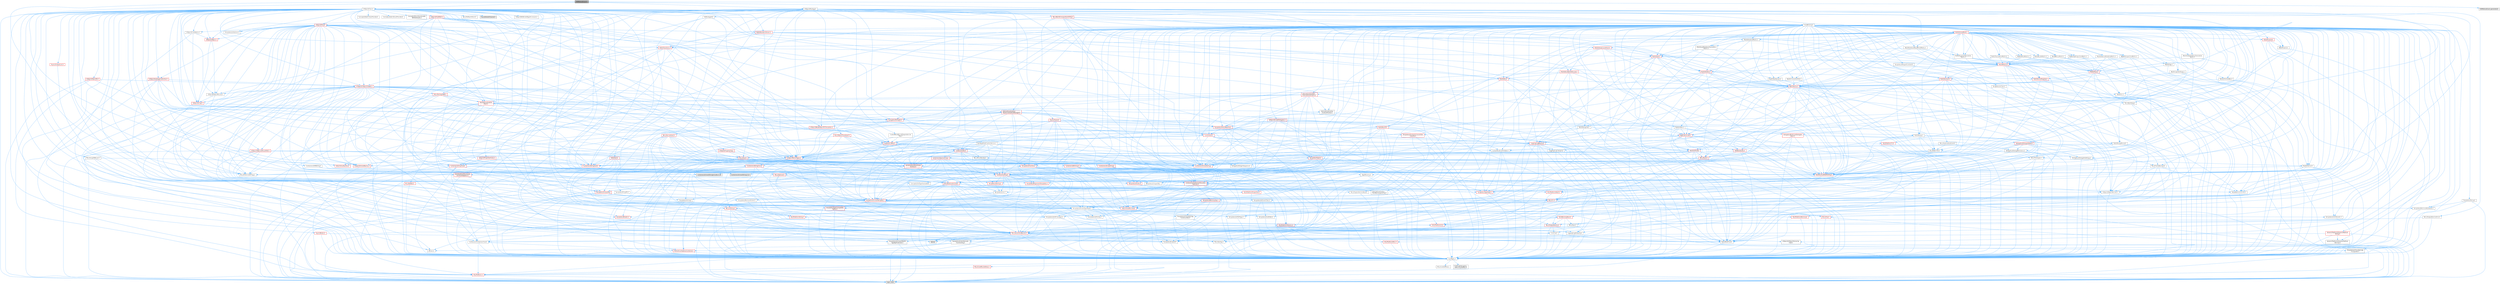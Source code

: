 digraph "VVMVerseEnum.h"
{
 // INTERACTIVE_SVG=YES
 // LATEX_PDF_SIZE
  bgcolor="transparent";
  edge [fontname=Helvetica,fontsize=10,labelfontname=Helvetica,labelfontsize=10];
  node [fontname=Helvetica,fontsize=10,shape=box,height=0.2,width=0.4];
  Node1 [id="Node000001",label="VVMVerseEnum.h",height=0.2,width=0.4,color="gray40", fillcolor="grey60", style="filled", fontcolor="black",tooltip=" "];
  Node1 -> Node2 [id="edge1_Node000001_Node000002",color="steelblue1",style="solid",tooltip=" "];
  Node2 [id="Node000002",label="Containers/Utf8String.h",height=0.2,width=0.4,color="grey40", fillcolor="white", style="filled",URL="$de/d22/Utf8String_8h.html",tooltip=" "];
  Node2 -> Node3 [id="edge2_Node000002_Node000003",color="steelblue1",style="solid",tooltip=" "];
  Node3 [id="Node000003",label="Containers/UnrealStringIncludes.h.inl",height=0.2,width=0.4,color="grey60", fillcolor="#E0E0E0", style="filled",tooltip=" "];
  Node2 -> Node4 [id="edge3_Node000002_Node000004",color="steelblue1",style="solid",tooltip=" "];
  Node4 [id="Node000004",label="Containers/UnrealString.h.inl",height=0.2,width=0.4,color="grey60", fillcolor="#E0E0E0", style="filled",tooltip=" "];
  Node1 -> Node5 [id="edge4_Node000001_Node000005",color="steelblue1",style="solid",tooltip=" "];
  Node5 [id="Node000005",label="CoreMinimal.h",height=0.2,width=0.4,color="grey40", fillcolor="white", style="filled",URL="$d7/d67/CoreMinimal_8h.html",tooltip=" "];
  Node5 -> Node6 [id="edge5_Node000005_Node000006",color="steelblue1",style="solid",tooltip=" "];
  Node6 [id="Node000006",label="CoreTypes.h",height=0.2,width=0.4,color="grey40", fillcolor="white", style="filled",URL="$dc/dec/CoreTypes_8h.html",tooltip=" "];
  Node6 -> Node7 [id="edge6_Node000006_Node000007",color="steelblue1",style="solid",tooltip=" "];
  Node7 [id="Node000007",label="HAL/Platform.h",height=0.2,width=0.4,color="red", fillcolor="#FFF0F0", style="filled",URL="$d9/dd0/Platform_8h.html",tooltip=" "];
  Node7 -> Node10 [id="edge7_Node000007_Node000010",color="steelblue1",style="solid",tooltip=" "];
  Node10 [id="Node000010",label="type_traits",height=0.2,width=0.4,color="grey60", fillcolor="#E0E0E0", style="filled",tooltip=" "];
  Node6 -> Node17 [id="edge8_Node000006_Node000017",color="steelblue1",style="solid",tooltip=" "];
  Node17 [id="Node000017",label="ProfilingDebugging\l/UMemoryDefines.h",height=0.2,width=0.4,color="grey40", fillcolor="white", style="filled",URL="$d2/da2/UMemoryDefines_8h.html",tooltip=" "];
  Node6 -> Node18 [id="edge9_Node000006_Node000018",color="steelblue1",style="solid",tooltip=" "];
  Node18 [id="Node000018",label="Misc/CoreMiscDefines.h",height=0.2,width=0.4,color="red", fillcolor="#FFF0F0", style="filled",URL="$da/d38/CoreMiscDefines_8h.html",tooltip=" "];
  Node18 -> Node7 [id="edge10_Node000018_Node000007",color="steelblue1",style="solid",tooltip=" "];
  Node6 -> Node19 [id="edge11_Node000006_Node000019",color="steelblue1",style="solid",tooltip=" "];
  Node19 [id="Node000019",label="Misc/CoreDefines.h",height=0.2,width=0.4,color="grey40", fillcolor="white", style="filled",URL="$d3/dd2/CoreDefines_8h.html",tooltip=" "];
  Node5 -> Node20 [id="edge12_Node000005_Node000020",color="steelblue1",style="solid",tooltip=" "];
  Node20 [id="Node000020",label="CoreFwd.h",height=0.2,width=0.4,color="grey40", fillcolor="white", style="filled",URL="$d1/d1e/CoreFwd_8h.html",tooltip=" "];
  Node20 -> Node6 [id="edge13_Node000020_Node000006",color="steelblue1",style="solid",tooltip=" "];
  Node20 -> Node21 [id="edge14_Node000020_Node000021",color="steelblue1",style="solid",tooltip=" "];
  Node21 [id="Node000021",label="Containers/ContainersFwd.h",height=0.2,width=0.4,color="grey40", fillcolor="white", style="filled",URL="$d4/d0a/ContainersFwd_8h.html",tooltip=" "];
  Node21 -> Node7 [id="edge15_Node000021_Node000007",color="steelblue1",style="solid",tooltip=" "];
  Node21 -> Node6 [id="edge16_Node000021_Node000006",color="steelblue1",style="solid",tooltip=" "];
  Node21 -> Node22 [id="edge17_Node000021_Node000022",color="steelblue1",style="solid",tooltip=" "];
  Node22 [id="Node000022",label="Traits/IsContiguousContainer.h",height=0.2,width=0.4,color="red", fillcolor="#FFF0F0", style="filled",URL="$d5/d3c/IsContiguousContainer_8h.html",tooltip=" "];
  Node22 -> Node6 [id="edge18_Node000022_Node000006",color="steelblue1",style="solid",tooltip=" "];
  Node20 -> Node25 [id="edge19_Node000020_Node000025",color="steelblue1",style="solid",tooltip=" "];
  Node25 [id="Node000025",label="Math/MathFwd.h",height=0.2,width=0.4,color="grey40", fillcolor="white", style="filled",URL="$d2/d10/MathFwd_8h.html",tooltip=" "];
  Node25 -> Node7 [id="edge20_Node000025_Node000007",color="steelblue1",style="solid",tooltip=" "];
  Node20 -> Node26 [id="edge21_Node000020_Node000026",color="steelblue1",style="solid",tooltip=" "];
  Node26 [id="Node000026",label="UObject/UObjectHierarchy\lFwd.h",height=0.2,width=0.4,color="grey40", fillcolor="white", style="filled",URL="$d3/d13/UObjectHierarchyFwd_8h.html",tooltip=" "];
  Node5 -> Node26 [id="edge22_Node000005_Node000026",color="steelblue1",style="solid",tooltip=" "];
  Node5 -> Node21 [id="edge23_Node000005_Node000021",color="steelblue1",style="solid",tooltip=" "];
  Node5 -> Node27 [id="edge24_Node000005_Node000027",color="steelblue1",style="solid",tooltip=" "];
  Node27 [id="Node000027",label="Misc/VarArgs.h",height=0.2,width=0.4,color="grey40", fillcolor="white", style="filled",URL="$d5/d6f/VarArgs_8h.html",tooltip=" "];
  Node27 -> Node6 [id="edge25_Node000027_Node000006",color="steelblue1",style="solid",tooltip=" "];
  Node5 -> Node28 [id="edge26_Node000005_Node000028",color="steelblue1",style="solid",tooltip=" "];
  Node28 [id="Node000028",label="Logging/LogVerbosity.h",height=0.2,width=0.4,color="grey40", fillcolor="white", style="filled",URL="$d2/d8f/LogVerbosity_8h.html",tooltip=" "];
  Node28 -> Node6 [id="edge27_Node000028_Node000006",color="steelblue1",style="solid",tooltip=" "];
  Node5 -> Node29 [id="edge28_Node000005_Node000029",color="steelblue1",style="solid",tooltip=" "];
  Node29 [id="Node000029",label="Misc/OutputDevice.h",height=0.2,width=0.4,color="red", fillcolor="#FFF0F0", style="filled",URL="$d7/d32/OutputDevice_8h.html",tooltip=" "];
  Node29 -> Node20 [id="edge29_Node000029_Node000020",color="steelblue1",style="solid",tooltip=" "];
  Node29 -> Node6 [id="edge30_Node000029_Node000006",color="steelblue1",style="solid",tooltip=" "];
  Node29 -> Node28 [id="edge31_Node000029_Node000028",color="steelblue1",style="solid",tooltip=" "];
  Node29 -> Node27 [id="edge32_Node000029_Node000027",color="steelblue1",style="solid",tooltip=" "];
  Node29 -> Node30 [id="edge33_Node000029_Node000030",color="steelblue1",style="solid",tooltip=" "];
  Node30 [id="Node000030",label="Templates/IsArrayOrRefOf\lTypeByPredicate.h",height=0.2,width=0.4,color="grey40", fillcolor="white", style="filled",URL="$d6/da1/IsArrayOrRefOfTypeByPredicate_8h.html",tooltip=" "];
  Node30 -> Node6 [id="edge34_Node000030_Node000006",color="steelblue1",style="solid",tooltip=" "];
  Node29 -> Node31 [id="edge35_Node000029_Node000031",color="steelblue1",style="solid",tooltip=" "];
  Node31 [id="Node000031",label="Templates/IsValidVariadic\lFunctionArg.h",height=0.2,width=0.4,color="grey40", fillcolor="white", style="filled",URL="$d0/dc8/IsValidVariadicFunctionArg_8h.html",tooltip=" "];
  Node31 -> Node6 [id="edge36_Node000031_Node000006",color="steelblue1",style="solid",tooltip=" "];
  Node31 -> Node32 [id="edge37_Node000031_Node000032",color="steelblue1",style="solid",tooltip=" "];
  Node32 [id="Node000032",label="IsEnum.h",height=0.2,width=0.4,color="grey40", fillcolor="white", style="filled",URL="$d4/de5/IsEnum_8h.html",tooltip=" "];
  Node31 -> Node10 [id="edge38_Node000031_Node000010",color="steelblue1",style="solid",tooltip=" "];
  Node5 -> Node35 [id="edge39_Node000005_Node000035",color="steelblue1",style="solid",tooltip=" "];
  Node35 [id="Node000035",label="HAL/PlatformCrt.h",height=0.2,width=0.4,color="red", fillcolor="#FFF0F0", style="filled",URL="$d8/d75/PlatformCrt_8h.html",tooltip=" "];
  Node5 -> Node45 [id="edge40_Node000005_Node000045",color="steelblue1",style="solid",tooltip=" "];
  Node45 [id="Node000045",label="HAL/PlatformMisc.h",height=0.2,width=0.4,color="red", fillcolor="#FFF0F0", style="filled",URL="$d0/df5/PlatformMisc_8h.html",tooltip=" "];
  Node45 -> Node6 [id="edge41_Node000045_Node000006",color="steelblue1",style="solid",tooltip=" "];
  Node5 -> Node64 [id="edge42_Node000005_Node000064",color="steelblue1",style="solid",tooltip=" "];
  Node64 [id="Node000064",label="Misc/AssertionMacros.h",height=0.2,width=0.4,color="red", fillcolor="#FFF0F0", style="filled",URL="$d0/dfa/AssertionMacros_8h.html",tooltip=" "];
  Node64 -> Node6 [id="edge43_Node000064_Node000006",color="steelblue1",style="solid",tooltip=" "];
  Node64 -> Node7 [id="edge44_Node000064_Node000007",color="steelblue1",style="solid",tooltip=" "];
  Node64 -> Node45 [id="edge45_Node000064_Node000045",color="steelblue1",style="solid",tooltip=" "];
  Node64 -> Node65 [id="edge46_Node000064_Node000065",color="steelblue1",style="solid",tooltip=" "];
  Node65 [id="Node000065",label="Templates/EnableIf.h",height=0.2,width=0.4,color="grey40", fillcolor="white", style="filled",URL="$d7/d60/EnableIf_8h.html",tooltip=" "];
  Node65 -> Node6 [id="edge47_Node000065_Node000006",color="steelblue1",style="solid",tooltip=" "];
  Node64 -> Node30 [id="edge48_Node000064_Node000030",color="steelblue1",style="solid",tooltip=" "];
  Node64 -> Node31 [id="edge49_Node000064_Node000031",color="steelblue1",style="solid",tooltip=" "];
  Node64 -> Node27 [id="edge50_Node000064_Node000027",color="steelblue1",style="solid",tooltip=" "];
  Node64 -> Node72 [id="edge51_Node000064_Node000072",color="steelblue1",style="solid",tooltip=" "];
  Node72 [id="Node000072",label="atomic",height=0.2,width=0.4,color="grey60", fillcolor="#E0E0E0", style="filled",tooltip=" "];
  Node5 -> Node73 [id="edge52_Node000005_Node000073",color="steelblue1",style="solid",tooltip=" "];
  Node73 [id="Node000073",label="Templates/IsPointer.h",height=0.2,width=0.4,color="grey40", fillcolor="white", style="filled",URL="$d7/d05/IsPointer_8h.html",tooltip=" "];
  Node73 -> Node6 [id="edge53_Node000073_Node000006",color="steelblue1",style="solid",tooltip=" "];
  Node5 -> Node74 [id="edge54_Node000005_Node000074",color="steelblue1",style="solid",tooltip=" "];
  Node74 [id="Node000074",label="HAL/PlatformMemory.h",height=0.2,width=0.4,color="red", fillcolor="#FFF0F0", style="filled",URL="$de/d68/PlatformMemory_8h.html",tooltip=" "];
  Node74 -> Node6 [id="edge55_Node000074_Node000006",color="steelblue1",style="solid",tooltip=" "];
  Node5 -> Node57 [id="edge56_Node000005_Node000057",color="steelblue1",style="solid",tooltip=" "];
  Node57 [id="Node000057",label="HAL/PlatformAtomics.h",height=0.2,width=0.4,color="red", fillcolor="#FFF0F0", style="filled",URL="$d3/d36/PlatformAtomics_8h.html",tooltip=" "];
  Node57 -> Node6 [id="edge57_Node000057_Node000006",color="steelblue1",style="solid",tooltip=" "];
  Node5 -> Node79 [id="edge58_Node000005_Node000079",color="steelblue1",style="solid",tooltip=" "];
  Node79 [id="Node000079",label="Misc/Exec.h",height=0.2,width=0.4,color="grey40", fillcolor="white", style="filled",URL="$de/ddb/Exec_8h.html",tooltip=" "];
  Node79 -> Node6 [id="edge59_Node000079_Node000006",color="steelblue1",style="solid",tooltip=" "];
  Node79 -> Node64 [id="edge60_Node000079_Node000064",color="steelblue1",style="solid",tooltip=" "];
  Node5 -> Node80 [id="edge61_Node000005_Node000080",color="steelblue1",style="solid",tooltip=" "];
  Node80 [id="Node000080",label="HAL/MemoryBase.h",height=0.2,width=0.4,color="red", fillcolor="#FFF0F0", style="filled",URL="$d6/d9f/MemoryBase_8h.html",tooltip=" "];
  Node80 -> Node6 [id="edge62_Node000080_Node000006",color="steelblue1",style="solid",tooltip=" "];
  Node80 -> Node57 [id="edge63_Node000080_Node000057",color="steelblue1",style="solid",tooltip=" "];
  Node80 -> Node35 [id="edge64_Node000080_Node000035",color="steelblue1",style="solid",tooltip=" "];
  Node80 -> Node79 [id="edge65_Node000080_Node000079",color="steelblue1",style="solid",tooltip=" "];
  Node80 -> Node29 [id="edge66_Node000080_Node000029",color="steelblue1",style="solid",tooltip=" "];
  Node5 -> Node90 [id="edge67_Node000005_Node000090",color="steelblue1",style="solid",tooltip=" "];
  Node90 [id="Node000090",label="HAL/UnrealMemory.h",height=0.2,width=0.4,color="red", fillcolor="#FFF0F0", style="filled",URL="$d9/d96/UnrealMemory_8h.html",tooltip=" "];
  Node90 -> Node6 [id="edge68_Node000090_Node000006",color="steelblue1",style="solid",tooltip=" "];
  Node90 -> Node80 [id="edge69_Node000090_Node000080",color="steelblue1",style="solid",tooltip=" "];
  Node90 -> Node74 [id="edge70_Node000090_Node000074",color="steelblue1",style="solid",tooltip=" "];
  Node90 -> Node73 [id="edge71_Node000090_Node000073",color="steelblue1",style="solid",tooltip=" "];
  Node5 -> Node92 [id="edge72_Node000005_Node000092",color="steelblue1",style="solid",tooltip=" "];
  Node92 [id="Node000092",label="Templates/IsArithmetic.h",height=0.2,width=0.4,color="grey40", fillcolor="white", style="filled",URL="$d2/d5d/IsArithmetic_8h.html",tooltip=" "];
  Node92 -> Node6 [id="edge73_Node000092_Node000006",color="steelblue1",style="solid",tooltip=" "];
  Node5 -> Node86 [id="edge74_Node000005_Node000086",color="steelblue1",style="solid",tooltip=" "];
  Node86 [id="Node000086",label="Templates/AndOrNot.h",height=0.2,width=0.4,color="grey40", fillcolor="white", style="filled",URL="$db/d0a/AndOrNot_8h.html",tooltip=" "];
  Node86 -> Node6 [id="edge75_Node000086_Node000006",color="steelblue1",style="solid",tooltip=" "];
  Node5 -> Node93 [id="edge76_Node000005_Node000093",color="steelblue1",style="solid",tooltip=" "];
  Node93 [id="Node000093",label="Templates/IsPODType.h",height=0.2,width=0.4,color="grey40", fillcolor="white", style="filled",URL="$d7/db1/IsPODType_8h.html",tooltip=" "];
  Node93 -> Node6 [id="edge77_Node000093_Node000006",color="steelblue1",style="solid",tooltip=" "];
  Node5 -> Node94 [id="edge78_Node000005_Node000094",color="steelblue1",style="solid",tooltip=" "];
  Node94 [id="Node000094",label="Templates/IsUECoreType.h",height=0.2,width=0.4,color="grey40", fillcolor="white", style="filled",URL="$d1/db8/IsUECoreType_8h.html",tooltip=" "];
  Node94 -> Node6 [id="edge79_Node000094_Node000006",color="steelblue1",style="solid",tooltip=" "];
  Node94 -> Node10 [id="edge80_Node000094_Node000010",color="steelblue1",style="solid",tooltip=" "];
  Node5 -> Node87 [id="edge81_Node000005_Node000087",color="steelblue1",style="solid",tooltip=" "];
  Node87 [id="Node000087",label="Templates/IsTriviallyCopy\lConstructible.h",height=0.2,width=0.4,color="grey40", fillcolor="white", style="filled",URL="$d3/d78/IsTriviallyCopyConstructible_8h.html",tooltip=" "];
  Node87 -> Node6 [id="edge82_Node000087_Node000006",color="steelblue1",style="solid",tooltip=" "];
  Node87 -> Node10 [id="edge83_Node000087_Node000010",color="steelblue1",style="solid",tooltip=" "];
  Node5 -> Node95 [id="edge84_Node000005_Node000095",color="steelblue1",style="solid",tooltip=" "];
  Node95 [id="Node000095",label="Templates/UnrealTypeTraits.h",height=0.2,width=0.4,color="grey40", fillcolor="white", style="filled",URL="$d2/d2d/UnrealTypeTraits_8h.html",tooltip=" "];
  Node95 -> Node6 [id="edge85_Node000095_Node000006",color="steelblue1",style="solid",tooltip=" "];
  Node95 -> Node73 [id="edge86_Node000095_Node000073",color="steelblue1",style="solid",tooltip=" "];
  Node95 -> Node64 [id="edge87_Node000095_Node000064",color="steelblue1",style="solid",tooltip=" "];
  Node95 -> Node86 [id="edge88_Node000095_Node000086",color="steelblue1",style="solid",tooltip=" "];
  Node95 -> Node65 [id="edge89_Node000095_Node000065",color="steelblue1",style="solid",tooltip=" "];
  Node95 -> Node92 [id="edge90_Node000095_Node000092",color="steelblue1",style="solid",tooltip=" "];
  Node95 -> Node32 [id="edge91_Node000095_Node000032",color="steelblue1",style="solid",tooltip=" "];
  Node95 -> Node96 [id="edge92_Node000095_Node000096",color="steelblue1",style="solid",tooltip=" "];
  Node96 [id="Node000096",label="Templates/Models.h",height=0.2,width=0.4,color="red", fillcolor="#FFF0F0", style="filled",URL="$d3/d0c/Models_8h.html",tooltip=" "];
  Node95 -> Node93 [id="edge93_Node000095_Node000093",color="steelblue1",style="solid",tooltip=" "];
  Node95 -> Node94 [id="edge94_Node000095_Node000094",color="steelblue1",style="solid",tooltip=" "];
  Node95 -> Node87 [id="edge95_Node000095_Node000087",color="steelblue1",style="solid",tooltip=" "];
  Node5 -> Node65 [id="edge96_Node000005_Node000065",color="steelblue1",style="solid",tooltip=" "];
  Node5 -> Node97 [id="edge97_Node000005_Node000097",color="steelblue1",style="solid",tooltip=" "];
  Node97 [id="Node000097",label="Templates/RemoveReference.h",height=0.2,width=0.4,color="grey40", fillcolor="white", style="filled",URL="$da/dbe/RemoveReference_8h.html",tooltip=" "];
  Node97 -> Node6 [id="edge98_Node000097_Node000006",color="steelblue1",style="solid",tooltip=" "];
  Node5 -> Node98 [id="edge99_Node000005_Node000098",color="steelblue1",style="solid",tooltip=" "];
  Node98 [id="Node000098",label="Templates/IntegralConstant.h",height=0.2,width=0.4,color="grey40", fillcolor="white", style="filled",URL="$db/d1b/IntegralConstant_8h.html",tooltip=" "];
  Node98 -> Node6 [id="edge100_Node000098_Node000006",color="steelblue1",style="solid",tooltip=" "];
  Node5 -> Node99 [id="edge101_Node000005_Node000099",color="steelblue1",style="solid",tooltip=" "];
  Node99 [id="Node000099",label="Templates/IsClass.h",height=0.2,width=0.4,color="grey40", fillcolor="white", style="filled",URL="$db/dcb/IsClass_8h.html",tooltip=" "];
  Node99 -> Node6 [id="edge102_Node000099_Node000006",color="steelblue1",style="solid",tooltip=" "];
  Node5 -> Node100 [id="edge103_Node000005_Node000100",color="steelblue1",style="solid",tooltip=" "];
  Node100 [id="Node000100",label="Templates/TypeCompatible\lBytes.h",height=0.2,width=0.4,color="red", fillcolor="#FFF0F0", style="filled",URL="$df/d0a/TypeCompatibleBytes_8h.html",tooltip=" "];
  Node100 -> Node6 [id="edge104_Node000100_Node000006",color="steelblue1",style="solid",tooltip=" "];
  Node100 -> Node10 [id="edge105_Node000100_Node000010",color="steelblue1",style="solid",tooltip=" "];
  Node5 -> Node22 [id="edge106_Node000005_Node000022",color="steelblue1",style="solid",tooltip=" "];
  Node5 -> Node101 [id="edge107_Node000005_Node000101",color="steelblue1",style="solid",tooltip=" "];
  Node101 [id="Node000101",label="Templates/UnrealTemplate.h",height=0.2,width=0.4,color="red", fillcolor="#FFF0F0", style="filled",URL="$d4/d24/UnrealTemplate_8h.html",tooltip=" "];
  Node101 -> Node6 [id="edge108_Node000101_Node000006",color="steelblue1",style="solid",tooltip=" "];
  Node101 -> Node73 [id="edge109_Node000101_Node000073",color="steelblue1",style="solid",tooltip=" "];
  Node101 -> Node90 [id="edge110_Node000101_Node000090",color="steelblue1",style="solid",tooltip=" "];
  Node101 -> Node95 [id="edge111_Node000101_Node000095",color="steelblue1",style="solid",tooltip=" "];
  Node101 -> Node97 [id="edge112_Node000101_Node000097",color="steelblue1",style="solid",tooltip=" "];
  Node101 -> Node100 [id="edge113_Node000101_Node000100",color="steelblue1",style="solid",tooltip=" "];
  Node101 -> Node22 [id="edge114_Node000101_Node000022",color="steelblue1",style="solid",tooltip=" "];
  Node101 -> Node10 [id="edge115_Node000101_Node000010",color="steelblue1",style="solid",tooltip=" "];
  Node5 -> Node50 [id="edge116_Node000005_Node000050",color="steelblue1",style="solid",tooltip=" "];
  Node50 [id="Node000050",label="Math/NumericLimits.h",height=0.2,width=0.4,color="grey40", fillcolor="white", style="filled",URL="$df/d1b/NumericLimits_8h.html",tooltip=" "];
  Node50 -> Node6 [id="edge117_Node000050_Node000006",color="steelblue1",style="solid",tooltip=" "];
  Node5 -> Node105 [id="edge118_Node000005_Node000105",color="steelblue1",style="solid",tooltip=" "];
  Node105 [id="Node000105",label="HAL/PlatformMath.h",height=0.2,width=0.4,color="red", fillcolor="#FFF0F0", style="filled",URL="$dc/d53/PlatformMath_8h.html",tooltip=" "];
  Node105 -> Node6 [id="edge119_Node000105_Node000006",color="steelblue1",style="solid",tooltip=" "];
  Node5 -> Node88 [id="edge120_Node000005_Node000088",color="steelblue1",style="solid",tooltip=" "];
  Node88 [id="Node000088",label="Templates/IsTriviallyCopy\lAssignable.h",height=0.2,width=0.4,color="grey40", fillcolor="white", style="filled",URL="$d2/df2/IsTriviallyCopyAssignable_8h.html",tooltip=" "];
  Node88 -> Node6 [id="edge121_Node000088_Node000006",color="steelblue1",style="solid",tooltip=" "];
  Node88 -> Node10 [id="edge122_Node000088_Node000010",color="steelblue1",style="solid",tooltip=" "];
  Node5 -> Node113 [id="edge123_Node000005_Node000113",color="steelblue1",style="solid",tooltip=" "];
  Node113 [id="Node000113",label="Templates/MemoryOps.h",height=0.2,width=0.4,color="red", fillcolor="#FFF0F0", style="filled",URL="$db/dea/MemoryOps_8h.html",tooltip=" "];
  Node113 -> Node6 [id="edge124_Node000113_Node000006",color="steelblue1",style="solid",tooltip=" "];
  Node113 -> Node90 [id="edge125_Node000113_Node000090",color="steelblue1",style="solid",tooltip=" "];
  Node113 -> Node88 [id="edge126_Node000113_Node000088",color="steelblue1",style="solid",tooltip=" "];
  Node113 -> Node87 [id="edge127_Node000113_Node000087",color="steelblue1",style="solid",tooltip=" "];
  Node113 -> Node95 [id="edge128_Node000113_Node000095",color="steelblue1",style="solid",tooltip=" "];
  Node113 -> Node10 [id="edge129_Node000113_Node000010",color="steelblue1",style="solid",tooltip=" "];
  Node5 -> Node114 [id="edge130_Node000005_Node000114",color="steelblue1",style="solid",tooltip=" "];
  Node114 [id="Node000114",label="Containers/ContainerAllocation\lPolicies.h",height=0.2,width=0.4,color="red", fillcolor="#FFF0F0", style="filled",URL="$d7/dff/ContainerAllocationPolicies_8h.html",tooltip=" "];
  Node114 -> Node6 [id="edge131_Node000114_Node000006",color="steelblue1",style="solid",tooltip=" "];
  Node114 -> Node114 [id="edge132_Node000114_Node000114",color="steelblue1",style="solid",tooltip=" "];
  Node114 -> Node105 [id="edge133_Node000114_Node000105",color="steelblue1",style="solid",tooltip=" "];
  Node114 -> Node90 [id="edge134_Node000114_Node000090",color="steelblue1",style="solid",tooltip=" "];
  Node114 -> Node50 [id="edge135_Node000114_Node000050",color="steelblue1",style="solid",tooltip=" "];
  Node114 -> Node64 [id="edge136_Node000114_Node000064",color="steelblue1",style="solid",tooltip=" "];
  Node114 -> Node113 [id="edge137_Node000114_Node000113",color="steelblue1",style="solid",tooltip=" "];
  Node114 -> Node100 [id="edge138_Node000114_Node000100",color="steelblue1",style="solid",tooltip=" "];
  Node114 -> Node10 [id="edge139_Node000114_Node000010",color="steelblue1",style="solid",tooltip=" "];
  Node5 -> Node117 [id="edge140_Node000005_Node000117",color="steelblue1",style="solid",tooltip=" "];
  Node117 [id="Node000117",label="Templates/IsEnumClass.h",height=0.2,width=0.4,color="grey40", fillcolor="white", style="filled",URL="$d7/d15/IsEnumClass_8h.html",tooltip=" "];
  Node117 -> Node6 [id="edge141_Node000117_Node000006",color="steelblue1",style="solid",tooltip=" "];
  Node117 -> Node86 [id="edge142_Node000117_Node000086",color="steelblue1",style="solid",tooltip=" "];
  Node5 -> Node118 [id="edge143_Node000005_Node000118",color="steelblue1",style="solid",tooltip=" "];
  Node118 [id="Node000118",label="HAL/PlatformProperties.h",height=0.2,width=0.4,color="red", fillcolor="#FFF0F0", style="filled",URL="$d9/db0/PlatformProperties_8h.html",tooltip=" "];
  Node118 -> Node6 [id="edge144_Node000118_Node000006",color="steelblue1",style="solid",tooltip=" "];
  Node5 -> Node121 [id="edge145_Node000005_Node000121",color="steelblue1",style="solid",tooltip=" "];
  Node121 [id="Node000121",label="Misc/EngineVersionBase.h",height=0.2,width=0.4,color="grey40", fillcolor="white", style="filled",URL="$d5/d2b/EngineVersionBase_8h.html",tooltip=" "];
  Node121 -> Node6 [id="edge146_Node000121_Node000006",color="steelblue1",style="solid",tooltip=" "];
  Node5 -> Node122 [id="edge147_Node000005_Node000122",color="steelblue1",style="solid",tooltip=" "];
  Node122 [id="Node000122",label="Internationalization\l/TextNamespaceFwd.h",height=0.2,width=0.4,color="grey40", fillcolor="white", style="filled",URL="$d8/d97/TextNamespaceFwd_8h.html",tooltip=" "];
  Node122 -> Node6 [id="edge148_Node000122_Node000006",color="steelblue1",style="solid",tooltip=" "];
  Node5 -> Node123 [id="edge149_Node000005_Node000123",color="steelblue1",style="solid",tooltip=" "];
  Node123 [id="Node000123",label="Serialization/Archive.h",height=0.2,width=0.4,color="red", fillcolor="#FFF0F0", style="filled",URL="$d7/d3b/Archive_8h.html",tooltip=" "];
  Node123 -> Node20 [id="edge150_Node000123_Node000020",color="steelblue1",style="solid",tooltip=" "];
  Node123 -> Node6 [id="edge151_Node000123_Node000006",color="steelblue1",style="solid",tooltip=" "];
  Node123 -> Node118 [id="edge152_Node000123_Node000118",color="steelblue1",style="solid",tooltip=" "];
  Node123 -> Node122 [id="edge153_Node000123_Node000122",color="steelblue1",style="solid",tooltip=" "];
  Node123 -> Node25 [id="edge154_Node000123_Node000025",color="steelblue1",style="solid",tooltip=" "];
  Node123 -> Node64 [id="edge155_Node000123_Node000064",color="steelblue1",style="solid",tooltip=" "];
  Node123 -> Node121 [id="edge156_Node000123_Node000121",color="steelblue1",style="solid",tooltip=" "];
  Node123 -> Node27 [id="edge157_Node000123_Node000027",color="steelblue1",style="solid",tooltip=" "];
  Node123 -> Node65 [id="edge158_Node000123_Node000065",color="steelblue1",style="solid",tooltip=" "];
  Node123 -> Node30 [id="edge159_Node000123_Node000030",color="steelblue1",style="solid",tooltip=" "];
  Node123 -> Node117 [id="edge160_Node000123_Node000117",color="steelblue1",style="solid",tooltip=" "];
  Node123 -> Node31 [id="edge161_Node000123_Node000031",color="steelblue1",style="solid",tooltip=" "];
  Node123 -> Node101 [id="edge162_Node000123_Node000101",color="steelblue1",style="solid",tooltip=" "];
  Node123 -> Node126 [id="edge163_Node000123_Node000126",color="steelblue1",style="solid",tooltip=" "];
  Node126 [id="Node000126",label="UObject/ObjectVersion.h",height=0.2,width=0.4,color="grey40", fillcolor="white", style="filled",URL="$da/d63/ObjectVersion_8h.html",tooltip=" "];
  Node126 -> Node6 [id="edge164_Node000126_Node000006",color="steelblue1",style="solid",tooltip=" "];
  Node5 -> Node127 [id="edge165_Node000005_Node000127",color="steelblue1",style="solid",tooltip=" "];
  Node127 [id="Node000127",label="Templates/Less.h",height=0.2,width=0.4,color="grey40", fillcolor="white", style="filled",URL="$de/dc8/Less_8h.html",tooltip=" "];
  Node127 -> Node6 [id="edge166_Node000127_Node000006",color="steelblue1",style="solid",tooltip=" "];
  Node127 -> Node101 [id="edge167_Node000127_Node000101",color="steelblue1",style="solid",tooltip=" "];
  Node5 -> Node128 [id="edge168_Node000005_Node000128",color="steelblue1",style="solid",tooltip=" "];
  Node128 [id="Node000128",label="Templates/Sorting.h",height=0.2,width=0.4,color="red", fillcolor="#FFF0F0", style="filled",URL="$d3/d9e/Sorting_8h.html",tooltip=" "];
  Node128 -> Node6 [id="edge169_Node000128_Node000006",color="steelblue1",style="solid",tooltip=" "];
  Node128 -> Node105 [id="edge170_Node000128_Node000105",color="steelblue1",style="solid",tooltip=" "];
  Node128 -> Node127 [id="edge171_Node000128_Node000127",color="steelblue1",style="solid",tooltip=" "];
  Node5 -> Node139 [id="edge172_Node000005_Node000139",color="steelblue1",style="solid",tooltip=" "];
  Node139 [id="Node000139",label="Misc/Char.h",height=0.2,width=0.4,color="red", fillcolor="#FFF0F0", style="filled",URL="$d0/d58/Char_8h.html",tooltip=" "];
  Node139 -> Node6 [id="edge173_Node000139_Node000006",color="steelblue1",style="solid",tooltip=" "];
  Node139 -> Node10 [id="edge174_Node000139_Node000010",color="steelblue1",style="solid",tooltip=" "];
  Node5 -> Node142 [id="edge175_Node000005_Node000142",color="steelblue1",style="solid",tooltip=" "];
  Node142 [id="Node000142",label="GenericPlatform/GenericPlatform\lStricmp.h",height=0.2,width=0.4,color="grey40", fillcolor="white", style="filled",URL="$d2/d86/GenericPlatformStricmp_8h.html",tooltip=" "];
  Node142 -> Node6 [id="edge176_Node000142_Node000006",color="steelblue1",style="solid",tooltip=" "];
  Node5 -> Node143 [id="edge177_Node000005_Node000143",color="steelblue1",style="solid",tooltip=" "];
  Node143 [id="Node000143",label="GenericPlatform/GenericPlatform\lString.h",height=0.2,width=0.4,color="red", fillcolor="#FFF0F0", style="filled",URL="$dd/d20/GenericPlatformString_8h.html",tooltip=" "];
  Node143 -> Node6 [id="edge178_Node000143_Node000006",color="steelblue1",style="solid",tooltip=" "];
  Node143 -> Node142 [id="edge179_Node000143_Node000142",color="steelblue1",style="solid",tooltip=" "];
  Node143 -> Node65 [id="edge180_Node000143_Node000065",color="steelblue1",style="solid",tooltip=" "];
  Node143 -> Node10 [id="edge181_Node000143_Node000010",color="steelblue1",style="solid",tooltip=" "];
  Node5 -> Node76 [id="edge182_Node000005_Node000076",color="steelblue1",style="solid",tooltip=" "];
  Node76 [id="Node000076",label="HAL/PlatformString.h",height=0.2,width=0.4,color="red", fillcolor="#FFF0F0", style="filled",URL="$db/db5/PlatformString_8h.html",tooltip=" "];
  Node76 -> Node6 [id="edge183_Node000076_Node000006",color="steelblue1",style="solid",tooltip=" "];
  Node5 -> Node146 [id="edge184_Node000005_Node000146",color="steelblue1",style="solid",tooltip=" "];
  Node146 [id="Node000146",label="Misc/CString.h",height=0.2,width=0.4,color="red", fillcolor="#FFF0F0", style="filled",URL="$d2/d49/CString_8h.html",tooltip=" "];
  Node146 -> Node6 [id="edge185_Node000146_Node000006",color="steelblue1",style="solid",tooltip=" "];
  Node146 -> Node35 [id="edge186_Node000146_Node000035",color="steelblue1",style="solid",tooltip=" "];
  Node146 -> Node76 [id="edge187_Node000146_Node000076",color="steelblue1",style="solid",tooltip=" "];
  Node146 -> Node64 [id="edge188_Node000146_Node000064",color="steelblue1",style="solid",tooltip=" "];
  Node146 -> Node139 [id="edge189_Node000146_Node000139",color="steelblue1",style="solid",tooltip=" "];
  Node146 -> Node27 [id="edge190_Node000146_Node000027",color="steelblue1",style="solid",tooltip=" "];
  Node146 -> Node30 [id="edge191_Node000146_Node000030",color="steelblue1",style="solid",tooltip=" "];
  Node146 -> Node31 [id="edge192_Node000146_Node000031",color="steelblue1",style="solid",tooltip=" "];
  Node5 -> Node147 [id="edge193_Node000005_Node000147",color="steelblue1",style="solid",tooltip=" "];
  Node147 [id="Node000147",label="Misc/Crc.h",height=0.2,width=0.4,color="red", fillcolor="#FFF0F0", style="filled",URL="$d4/dd2/Crc_8h.html",tooltip=" "];
  Node147 -> Node6 [id="edge194_Node000147_Node000006",color="steelblue1",style="solid",tooltip=" "];
  Node147 -> Node76 [id="edge195_Node000147_Node000076",color="steelblue1",style="solid",tooltip=" "];
  Node147 -> Node64 [id="edge196_Node000147_Node000064",color="steelblue1",style="solid",tooltip=" "];
  Node147 -> Node146 [id="edge197_Node000147_Node000146",color="steelblue1",style="solid",tooltip=" "];
  Node147 -> Node139 [id="edge198_Node000147_Node000139",color="steelblue1",style="solid",tooltip=" "];
  Node147 -> Node95 [id="edge199_Node000147_Node000095",color="steelblue1",style="solid",tooltip=" "];
  Node5 -> Node138 [id="edge200_Node000005_Node000138",color="steelblue1",style="solid",tooltip=" "];
  Node138 [id="Node000138",label="Math/UnrealMathUtility.h",height=0.2,width=0.4,color="red", fillcolor="#FFF0F0", style="filled",URL="$db/db8/UnrealMathUtility_8h.html",tooltip=" "];
  Node138 -> Node6 [id="edge201_Node000138_Node000006",color="steelblue1",style="solid",tooltip=" "];
  Node138 -> Node64 [id="edge202_Node000138_Node000064",color="steelblue1",style="solid",tooltip=" "];
  Node138 -> Node105 [id="edge203_Node000138_Node000105",color="steelblue1",style="solid",tooltip=" "];
  Node138 -> Node25 [id="edge204_Node000138_Node000025",color="steelblue1",style="solid",tooltip=" "];
  Node5 -> Node148 [id="edge205_Node000005_Node000148",color="steelblue1",style="solid",tooltip=" "];
  Node148 [id="Node000148",label="Containers/UnrealString.h",height=0.2,width=0.4,color="red", fillcolor="#FFF0F0", style="filled",URL="$d5/dba/UnrealString_8h.html",tooltip=" "];
  Node148 -> Node3 [id="edge206_Node000148_Node000003",color="steelblue1",style="solid",tooltip=" "];
  Node148 -> Node4 [id="edge207_Node000148_Node000004",color="steelblue1",style="solid",tooltip=" "];
  Node5 -> Node150 [id="edge208_Node000005_Node000150",color="steelblue1",style="solid",tooltip=" "];
  Node150 [id="Node000150",label="Containers/Array.h",height=0.2,width=0.4,color="red", fillcolor="#FFF0F0", style="filled",URL="$df/dd0/Array_8h.html",tooltip=" "];
  Node150 -> Node6 [id="edge209_Node000150_Node000006",color="steelblue1",style="solid",tooltip=" "];
  Node150 -> Node64 [id="edge210_Node000150_Node000064",color="steelblue1",style="solid",tooltip=" "];
  Node150 -> Node90 [id="edge211_Node000150_Node000090",color="steelblue1",style="solid",tooltip=" "];
  Node150 -> Node95 [id="edge212_Node000150_Node000095",color="steelblue1",style="solid",tooltip=" "];
  Node150 -> Node101 [id="edge213_Node000150_Node000101",color="steelblue1",style="solid",tooltip=" "];
  Node150 -> Node114 [id="edge214_Node000150_Node000114",color="steelblue1",style="solid",tooltip=" "];
  Node150 -> Node123 [id="edge215_Node000150_Node000123",color="steelblue1",style="solid",tooltip=" "];
  Node150 -> Node171 [id="edge216_Node000150_Node000171",color="steelblue1",style="solid",tooltip=" "];
  Node171 [id="Node000171",label="Concepts/GetTypeHashable.h",height=0.2,width=0.4,color="grey40", fillcolor="white", style="filled",URL="$d3/da2/GetTypeHashable_8h.html",tooltip=" "];
  Node171 -> Node6 [id="edge217_Node000171_Node000006",color="steelblue1",style="solid",tooltip=" "];
  Node171 -> Node162 [id="edge218_Node000171_Node000162",color="steelblue1",style="solid",tooltip=" "];
  Node162 [id="Node000162",label="Templates/TypeHash.h",height=0.2,width=0.4,color="red", fillcolor="#FFF0F0", style="filled",URL="$d1/d62/TypeHash_8h.html",tooltip=" "];
  Node162 -> Node6 [id="edge219_Node000162_Node000006",color="steelblue1",style="solid",tooltip=" "];
  Node162 -> Node147 [id="edge220_Node000162_Node000147",color="steelblue1",style="solid",tooltip=" "];
  Node162 -> Node10 [id="edge221_Node000162_Node000010",color="steelblue1",style="solid",tooltip=" "];
  Node150 -> Node131 [id="edge222_Node000150_Node000131",color="steelblue1",style="solid",tooltip=" "];
  Node131 [id="Node000131",label="Templates/Invoke.h",height=0.2,width=0.4,color="red", fillcolor="#FFF0F0", style="filled",URL="$d7/deb/Invoke_8h.html",tooltip=" "];
  Node131 -> Node6 [id="edge223_Node000131_Node000006",color="steelblue1",style="solid",tooltip=" "];
  Node131 -> Node101 [id="edge224_Node000131_Node000101",color="steelblue1",style="solid",tooltip=" "];
  Node131 -> Node10 [id="edge225_Node000131_Node000010",color="steelblue1",style="solid",tooltip=" "];
  Node150 -> Node127 [id="edge226_Node000150_Node000127",color="steelblue1",style="solid",tooltip=" "];
  Node150 -> Node128 [id="edge227_Node000150_Node000128",color="steelblue1",style="solid",tooltip=" "];
  Node150 -> Node173 [id="edge228_Node000150_Node000173",color="steelblue1",style="solid",tooltip=" "];
  Node173 [id="Node000173",label="Templates/AlignmentTemplates.h",height=0.2,width=0.4,color="red", fillcolor="#FFF0F0", style="filled",URL="$dd/d32/AlignmentTemplates_8h.html",tooltip=" "];
  Node173 -> Node6 [id="edge229_Node000173_Node000006",color="steelblue1",style="solid",tooltip=" "];
  Node173 -> Node73 [id="edge230_Node000173_Node000073",color="steelblue1",style="solid",tooltip=" "];
  Node150 -> Node10 [id="edge231_Node000150_Node000010",color="steelblue1",style="solid",tooltip=" "];
  Node5 -> Node174 [id="edge232_Node000005_Node000174",color="steelblue1",style="solid",tooltip=" "];
  Node174 [id="Node000174",label="Misc/FrameNumber.h",height=0.2,width=0.4,color="grey40", fillcolor="white", style="filled",URL="$dd/dbd/FrameNumber_8h.html",tooltip=" "];
  Node174 -> Node6 [id="edge233_Node000174_Node000006",color="steelblue1",style="solid",tooltip=" "];
  Node174 -> Node50 [id="edge234_Node000174_Node000050",color="steelblue1",style="solid",tooltip=" "];
  Node174 -> Node138 [id="edge235_Node000174_Node000138",color="steelblue1",style="solid",tooltip=" "];
  Node174 -> Node65 [id="edge236_Node000174_Node000065",color="steelblue1",style="solid",tooltip=" "];
  Node174 -> Node95 [id="edge237_Node000174_Node000095",color="steelblue1",style="solid",tooltip=" "];
  Node5 -> Node175 [id="edge238_Node000005_Node000175",color="steelblue1",style="solid",tooltip=" "];
  Node175 [id="Node000175",label="Misc/Timespan.h",height=0.2,width=0.4,color="grey40", fillcolor="white", style="filled",URL="$da/dd9/Timespan_8h.html",tooltip=" "];
  Node175 -> Node6 [id="edge239_Node000175_Node000006",color="steelblue1",style="solid",tooltip=" "];
  Node175 -> Node176 [id="edge240_Node000175_Node000176",color="steelblue1",style="solid",tooltip=" "];
  Node176 [id="Node000176",label="Math/Interval.h",height=0.2,width=0.4,color="grey40", fillcolor="white", style="filled",URL="$d1/d55/Interval_8h.html",tooltip=" "];
  Node176 -> Node6 [id="edge241_Node000176_Node000006",color="steelblue1",style="solid",tooltip=" "];
  Node176 -> Node92 [id="edge242_Node000176_Node000092",color="steelblue1",style="solid",tooltip=" "];
  Node176 -> Node95 [id="edge243_Node000176_Node000095",color="steelblue1",style="solid",tooltip=" "];
  Node176 -> Node50 [id="edge244_Node000176_Node000050",color="steelblue1",style="solid",tooltip=" "];
  Node176 -> Node138 [id="edge245_Node000176_Node000138",color="steelblue1",style="solid",tooltip=" "];
  Node175 -> Node138 [id="edge246_Node000175_Node000138",color="steelblue1",style="solid",tooltip=" "];
  Node175 -> Node64 [id="edge247_Node000175_Node000064",color="steelblue1",style="solid",tooltip=" "];
  Node5 -> Node177 [id="edge248_Node000005_Node000177",color="steelblue1",style="solid",tooltip=" "];
  Node177 [id="Node000177",label="Containers/StringConv.h",height=0.2,width=0.4,color="red", fillcolor="#FFF0F0", style="filled",URL="$d3/ddf/StringConv_8h.html",tooltip=" "];
  Node177 -> Node6 [id="edge249_Node000177_Node000006",color="steelblue1",style="solid",tooltip=" "];
  Node177 -> Node64 [id="edge250_Node000177_Node000064",color="steelblue1",style="solid",tooltip=" "];
  Node177 -> Node114 [id="edge251_Node000177_Node000114",color="steelblue1",style="solid",tooltip=" "];
  Node177 -> Node150 [id="edge252_Node000177_Node000150",color="steelblue1",style="solid",tooltip=" "];
  Node177 -> Node146 [id="edge253_Node000177_Node000146",color="steelblue1",style="solid",tooltip=" "];
  Node177 -> Node178 [id="edge254_Node000177_Node000178",color="steelblue1",style="solid",tooltip=" "];
  Node178 [id="Node000178",label="Templates/IsArray.h",height=0.2,width=0.4,color="grey40", fillcolor="white", style="filled",URL="$d8/d8d/IsArray_8h.html",tooltip=" "];
  Node178 -> Node6 [id="edge255_Node000178_Node000006",color="steelblue1",style="solid",tooltip=" "];
  Node177 -> Node101 [id="edge256_Node000177_Node000101",color="steelblue1",style="solid",tooltip=" "];
  Node177 -> Node95 [id="edge257_Node000177_Node000095",color="steelblue1",style="solid",tooltip=" "];
  Node177 -> Node22 [id="edge258_Node000177_Node000022",color="steelblue1",style="solid",tooltip=" "];
  Node177 -> Node10 [id="edge259_Node000177_Node000010",color="steelblue1",style="solid",tooltip=" "];
  Node5 -> Node179 [id="edge260_Node000005_Node000179",color="steelblue1",style="solid",tooltip=" "];
  Node179 [id="Node000179",label="UObject/UnrealNames.h",height=0.2,width=0.4,color="red", fillcolor="#FFF0F0", style="filled",URL="$d8/db1/UnrealNames_8h.html",tooltip=" "];
  Node179 -> Node6 [id="edge261_Node000179_Node000006",color="steelblue1",style="solid",tooltip=" "];
  Node5 -> Node181 [id="edge262_Node000005_Node000181",color="steelblue1",style="solid",tooltip=" "];
  Node181 [id="Node000181",label="UObject/NameTypes.h",height=0.2,width=0.4,color="red", fillcolor="#FFF0F0", style="filled",URL="$d6/d35/NameTypes_8h.html",tooltip=" "];
  Node181 -> Node6 [id="edge263_Node000181_Node000006",color="steelblue1",style="solid",tooltip=" "];
  Node181 -> Node64 [id="edge264_Node000181_Node000064",color="steelblue1",style="solid",tooltip=" "];
  Node181 -> Node90 [id="edge265_Node000181_Node000090",color="steelblue1",style="solid",tooltip=" "];
  Node181 -> Node95 [id="edge266_Node000181_Node000095",color="steelblue1",style="solid",tooltip=" "];
  Node181 -> Node101 [id="edge267_Node000181_Node000101",color="steelblue1",style="solid",tooltip=" "];
  Node181 -> Node148 [id="edge268_Node000181_Node000148",color="steelblue1",style="solid",tooltip=" "];
  Node181 -> Node182 [id="edge269_Node000181_Node000182",color="steelblue1",style="solid",tooltip=" "];
  Node182 [id="Node000182",label="HAL/CriticalSection.h",height=0.2,width=0.4,color="red", fillcolor="#FFF0F0", style="filled",URL="$d6/d90/CriticalSection_8h.html",tooltip=" "];
  Node181 -> Node177 [id="edge270_Node000181_Node000177",color="steelblue1",style="solid",tooltip=" "];
  Node181 -> Node47 [id="edge271_Node000181_Node000047",color="steelblue1",style="solid",tooltip=" "];
  Node47 [id="Node000047",label="Containers/StringFwd.h",height=0.2,width=0.4,color="red", fillcolor="#FFF0F0", style="filled",URL="$df/d37/StringFwd_8h.html",tooltip=" "];
  Node47 -> Node6 [id="edge272_Node000047_Node000006",color="steelblue1",style="solid",tooltip=" "];
  Node47 -> Node22 [id="edge273_Node000047_Node000022",color="steelblue1",style="solid",tooltip=" "];
  Node181 -> Node179 [id="edge274_Node000181_Node000179",color="steelblue1",style="solid",tooltip=" "];
  Node5 -> Node189 [id="edge275_Node000005_Node000189",color="steelblue1",style="solid",tooltip=" "];
  Node189 [id="Node000189",label="Misc/Parse.h",height=0.2,width=0.4,color="red", fillcolor="#FFF0F0", style="filled",URL="$dc/d71/Parse_8h.html",tooltip=" "];
  Node189 -> Node47 [id="edge276_Node000189_Node000047",color="steelblue1",style="solid",tooltip=" "];
  Node189 -> Node148 [id="edge277_Node000189_Node000148",color="steelblue1",style="solid",tooltip=" "];
  Node189 -> Node6 [id="edge278_Node000189_Node000006",color="steelblue1",style="solid",tooltip=" "];
  Node189 -> Node35 [id="edge279_Node000189_Node000035",color="steelblue1",style="solid",tooltip=" "];
  Node189 -> Node52 [id="edge280_Node000189_Node000052",color="steelblue1",style="solid",tooltip=" "];
  Node52 [id="Node000052",label="Misc/EnumClassFlags.h",height=0.2,width=0.4,color="grey40", fillcolor="white", style="filled",URL="$d8/de7/EnumClassFlags_8h.html",tooltip=" "];
  Node189 -> Node190 [id="edge281_Node000189_Node000190",color="steelblue1",style="solid",tooltip=" "];
  Node190 [id="Node000190",label="Templates/Function.h",height=0.2,width=0.4,color="red", fillcolor="#FFF0F0", style="filled",URL="$df/df5/Function_8h.html",tooltip=" "];
  Node190 -> Node6 [id="edge282_Node000190_Node000006",color="steelblue1",style="solid",tooltip=" "];
  Node190 -> Node64 [id="edge283_Node000190_Node000064",color="steelblue1",style="solid",tooltip=" "];
  Node190 -> Node90 [id="edge284_Node000190_Node000090",color="steelblue1",style="solid",tooltip=" "];
  Node190 -> Node95 [id="edge285_Node000190_Node000095",color="steelblue1",style="solid",tooltip=" "];
  Node190 -> Node131 [id="edge286_Node000190_Node000131",color="steelblue1",style="solid",tooltip=" "];
  Node190 -> Node101 [id="edge287_Node000190_Node000101",color="steelblue1",style="solid",tooltip=" "];
  Node190 -> Node138 [id="edge288_Node000190_Node000138",color="steelblue1",style="solid",tooltip=" "];
  Node190 -> Node10 [id="edge289_Node000190_Node000010",color="steelblue1",style="solid",tooltip=" "];
  Node5 -> Node173 [id="edge290_Node000005_Node000173",color="steelblue1",style="solid",tooltip=" "];
  Node5 -> Node192 [id="edge291_Node000005_Node000192",color="steelblue1",style="solid",tooltip=" "];
  Node192 [id="Node000192",label="Misc/StructBuilder.h",height=0.2,width=0.4,color="grey40", fillcolor="white", style="filled",URL="$d9/db3/StructBuilder_8h.html",tooltip=" "];
  Node192 -> Node6 [id="edge292_Node000192_Node000006",color="steelblue1",style="solid",tooltip=" "];
  Node192 -> Node138 [id="edge293_Node000192_Node000138",color="steelblue1",style="solid",tooltip=" "];
  Node192 -> Node173 [id="edge294_Node000192_Node000173",color="steelblue1",style="solid",tooltip=" "];
  Node5 -> Node107 [id="edge295_Node000005_Node000107",color="steelblue1",style="solid",tooltip=" "];
  Node107 [id="Node000107",label="Templates/Decay.h",height=0.2,width=0.4,color="grey40", fillcolor="white", style="filled",URL="$dd/d0f/Decay_8h.html",tooltip=" "];
  Node107 -> Node6 [id="edge296_Node000107_Node000006",color="steelblue1",style="solid",tooltip=" "];
  Node107 -> Node97 [id="edge297_Node000107_Node000097",color="steelblue1",style="solid",tooltip=" "];
  Node107 -> Node10 [id="edge298_Node000107_Node000010",color="steelblue1",style="solid",tooltip=" "];
  Node5 -> Node193 [id="edge299_Node000005_Node000193",color="steelblue1",style="solid",tooltip=" "];
  Node193 [id="Node000193",label="Templates/PointerIsConvertible\lFromTo.h",height=0.2,width=0.4,color="red", fillcolor="#FFF0F0", style="filled",URL="$d6/d65/PointerIsConvertibleFromTo_8h.html",tooltip=" "];
  Node193 -> Node6 [id="edge300_Node000193_Node000006",color="steelblue1",style="solid",tooltip=" "];
  Node193 -> Node10 [id="edge301_Node000193_Node000010",color="steelblue1",style="solid",tooltip=" "];
  Node5 -> Node131 [id="edge302_Node000005_Node000131",color="steelblue1",style="solid",tooltip=" "];
  Node5 -> Node190 [id="edge303_Node000005_Node000190",color="steelblue1",style="solid",tooltip=" "];
  Node5 -> Node162 [id="edge304_Node000005_Node000162",color="steelblue1",style="solid",tooltip=" "];
  Node5 -> Node194 [id="edge305_Node000005_Node000194",color="steelblue1",style="solid",tooltip=" "];
  Node194 [id="Node000194",label="Containers/ScriptArray.h",height=0.2,width=0.4,color="red", fillcolor="#FFF0F0", style="filled",URL="$dc/daf/ScriptArray_8h.html",tooltip=" "];
  Node194 -> Node6 [id="edge306_Node000194_Node000006",color="steelblue1",style="solid",tooltip=" "];
  Node194 -> Node64 [id="edge307_Node000194_Node000064",color="steelblue1",style="solid",tooltip=" "];
  Node194 -> Node90 [id="edge308_Node000194_Node000090",color="steelblue1",style="solid",tooltip=" "];
  Node194 -> Node114 [id="edge309_Node000194_Node000114",color="steelblue1",style="solid",tooltip=" "];
  Node194 -> Node150 [id="edge310_Node000194_Node000150",color="steelblue1",style="solid",tooltip=" "];
  Node5 -> Node195 [id="edge311_Node000005_Node000195",color="steelblue1",style="solid",tooltip=" "];
  Node195 [id="Node000195",label="Containers/BitArray.h",height=0.2,width=0.4,color="red", fillcolor="#FFF0F0", style="filled",URL="$d1/de4/BitArray_8h.html",tooltip=" "];
  Node195 -> Node114 [id="edge312_Node000195_Node000114",color="steelblue1",style="solid",tooltip=" "];
  Node195 -> Node6 [id="edge313_Node000195_Node000006",color="steelblue1",style="solid",tooltip=" "];
  Node195 -> Node57 [id="edge314_Node000195_Node000057",color="steelblue1",style="solid",tooltip=" "];
  Node195 -> Node90 [id="edge315_Node000195_Node000090",color="steelblue1",style="solid",tooltip=" "];
  Node195 -> Node138 [id="edge316_Node000195_Node000138",color="steelblue1",style="solid",tooltip=" "];
  Node195 -> Node64 [id="edge317_Node000195_Node000064",color="steelblue1",style="solid",tooltip=" "];
  Node195 -> Node52 [id="edge318_Node000195_Node000052",color="steelblue1",style="solid",tooltip=" "];
  Node195 -> Node123 [id="edge319_Node000195_Node000123",color="steelblue1",style="solid",tooltip=" "];
  Node195 -> Node65 [id="edge320_Node000195_Node000065",color="steelblue1",style="solid",tooltip=" "];
  Node195 -> Node131 [id="edge321_Node000195_Node000131",color="steelblue1",style="solid",tooltip=" "];
  Node195 -> Node101 [id="edge322_Node000195_Node000101",color="steelblue1",style="solid",tooltip=" "];
  Node195 -> Node95 [id="edge323_Node000195_Node000095",color="steelblue1",style="solid",tooltip=" "];
  Node5 -> Node196 [id="edge324_Node000005_Node000196",color="steelblue1",style="solid",tooltip=" "];
  Node196 [id="Node000196",label="Containers/SparseArray.h",height=0.2,width=0.4,color="red", fillcolor="#FFF0F0", style="filled",URL="$d5/dbf/SparseArray_8h.html",tooltip=" "];
  Node196 -> Node6 [id="edge325_Node000196_Node000006",color="steelblue1",style="solid",tooltip=" "];
  Node196 -> Node64 [id="edge326_Node000196_Node000064",color="steelblue1",style="solid",tooltip=" "];
  Node196 -> Node90 [id="edge327_Node000196_Node000090",color="steelblue1",style="solid",tooltip=" "];
  Node196 -> Node95 [id="edge328_Node000196_Node000095",color="steelblue1",style="solid",tooltip=" "];
  Node196 -> Node101 [id="edge329_Node000196_Node000101",color="steelblue1",style="solid",tooltip=" "];
  Node196 -> Node114 [id="edge330_Node000196_Node000114",color="steelblue1",style="solid",tooltip=" "];
  Node196 -> Node127 [id="edge331_Node000196_Node000127",color="steelblue1",style="solid",tooltip=" "];
  Node196 -> Node150 [id="edge332_Node000196_Node000150",color="steelblue1",style="solid",tooltip=" "];
  Node196 -> Node138 [id="edge333_Node000196_Node000138",color="steelblue1",style="solid",tooltip=" "];
  Node196 -> Node194 [id="edge334_Node000196_Node000194",color="steelblue1",style="solid",tooltip=" "];
  Node196 -> Node195 [id="edge335_Node000196_Node000195",color="steelblue1",style="solid",tooltip=" "];
  Node196 -> Node197 [id="edge336_Node000196_Node000197",color="steelblue1",style="solid",tooltip=" "];
  Node197 [id="Node000197",label="Serialization/Structured\lArchive.h",height=0.2,width=0.4,color="red", fillcolor="#FFF0F0", style="filled",URL="$d9/d1e/StructuredArchive_8h.html",tooltip=" "];
  Node197 -> Node150 [id="edge337_Node000197_Node000150",color="steelblue1",style="solid",tooltip=" "];
  Node197 -> Node114 [id="edge338_Node000197_Node000114",color="steelblue1",style="solid",tooltip=" "];
  Node197 -> Node6 [id="edge339_Node000197_Node000006",color="steelblue1",style="solid",tooltip=" "];
  Node197 -> Node123 [id="edge340_Node000197_Node000123",color="steelblue1",style="solid",tooltip=" "];
  Node197 -> Node201 [id="edge341_Node000197_Node000201",color="steelblue1",style="solid",tooltip=" "];
  Node201 [id="Node000201",label="Serialization/Structured\lArchiveAdapters.h",height=0.2,width=0.4,color="red", fillcolor="#FFF0F0", style="filled",URL="$d3/de1/StructuredArchiveAdapters_8h.html",tooltip=" "];
  Node201 -> Node6 [id="edge342_Node000201_Node000006",color="steelblue1",style="solid",tooltip=" "];
  Node201 -> Node96 [id="edge343_Node000201_Node000096",color="steelblue1",style="solid",tooltip=" "];
  Node201 -> Node208 [id="edge344_Node000201_Node000208",color="steelblue1",style="solid",tooltip=" "];
  Node208 [id="Node000208",label="Templates/UniqueObj.h",height=0.2,width=0.4,color="grey40", fillcolor="white", style="filled",URL="$da/d95/UniqueObj_8h.html",tooltip=" "];
  Node208 -> Node6 [id="edge345_Node000208_Node000006",color="steelblue1",style="solid",tooltip=" "];
  Node208 -> Node209 [id="edge346_Node000208_Node000209",color="steelblue1",style="solid",tooltip=" "];
  Node209 [id="Node000209",label="Templates/UniquePtr.h",height=0.2,width=0.4,color="red", fillcolor="#FFF0F0", style="filled",URL="$de/d1a/UniquePtr_8h.html",tooltip=" "];
  Node209 -> Node6 [id="edge347_Node000209_Node000006",color="steelblue1",style="solid",tooltip=" "];
  Node209 -> Node101 [id="edge348_Node000209_Node000101",color="steelblue1",style="solid",tooltip=" "];
  Node209 -> Node178 [id="edge349_Node000209_Node000178",color="steelblue1",style="solid",tooltip=" "];
  Node209 -> Node210 [id="edge350_Node000209_Node000210",color="steelblue1",style="solid",tooltip=" "];
  Node210 [id="Node000210",label="Templates/RemoveExtent.h",height=0.2,width=0.4,color="grey40", fillcolor="white", style="filled",URL="$dc/de9/RemoveExtent_8h.html",tooltip=" "];
  Node210 -> Node6 [id="edge351_Node000210_Node000006",color="steelblue1",style="solid",tooltip=" "];
  Node209 -> Node10 [id="edge352_Node000209_Node000010",color="steelblue1",style="solid",tooltip=" "];
  Node197 -> Node208 [id="edge353_Node000197_Node000208",color="steelblue1",style="solid",tooltip=" "];
  Node196 -> Node148 [id="edge354_Node000196_Node000148",color="steelblue1",style="solid",tooltip=" "];
  Node5 -> Node212 [id="edge355_Node000005_Node000212",color="steelblue1",style="solid",tooltip=" "];
  Node212 [id="Node000212",label="Containers/Set.h",height=0.2,width=0.4,color="red", fillcolor="#FFF0F0", style="filled",URL="$d4/d45/Set_8h.html",tooltip=" "];
  Node212 -> Node114 [id="edge356_Node000212_Node000114",color="steelblue1",style="solid",tooltip=" "];
  Node212 -> Node196 [id="edge357_Node000212_Node000196",color="steelblue1",style="solid",tooltip=" "];
  Node212 -> Node21 [id="edge358_Node000212_Node000021",color="steelblue1",style="solid",tooltip=" "];
  Node212 -> Node138 [id="edge359_Node000212_Node000138",color="steelblue1",style="solid",tooltip=" "];
  Node212 -> Node64 [id="edge360_Node000212_Node000064",color="steelblue1",style="solid",tooltip=" "];
  Node212 -> Node192 [id="edge361_Node000212_Node000192",color="steelblue1",style="solid",tooltip=" "];
  Node212 -> Node197 [id="edge362_Node000212_Node000197",color="steelblue1",style="solid",tooltip=" "];
  Node212 -> Node190 [id="edge363_Node000212_Node000190",color="steelblue1",style="solid",tooltip=" "];
  Node212 -> Node128 [id="edge364_Node000212_Node000128",color="steelblue1",style="solid",tooltip=" "];
  Node212 -> Node162 [id="edge365_Node000212_Node000162",color="steelblue1",style="solid",tooltip=" "];
  Node212 -> Node101 [id="edge366_Node000212_Node000101",color="steelblue1",style="solid",tooltip=" "];
  Node212 -> Node10 [id="edge367_Node000212_Node000010",color="steelblue1",style="solid",tooltip=" "];
  Node5 -> Node215 [id="edge368_Node000005_Node000215",color="steelblue1",style="solid",tooltip=" "];
  Node215 [id="Node000215",label="Algo/Reverse.h",height=0.2,width=0.4,color="grey40", fillcolor="white", style="filled",URL="$d5/d93/Reverse_8h.html",tooltip=" "];
  Node215 -> Node6 [id="edge369_Node000215_Node000006",color="steelblue1",style="solid",tooltip=" "];
  Node215 -> Node101 [id="edge370_Node000215_Node000101",color="steelblue1",style="solid",tooltip=" "];
  Node5 -> Node216 [id="edge371_Node000005_Node000216",color="steelblue1",style="solid",tooltip=" "];
  Node216 [id="Node000216",label="Containers/Map.h",height=0.2,width=0.4,color="red", fillcolor="#FFF0F0", style="filled",URL="$df/d79/Map_8h.html",tooltip=" "];
  Node216 -> Node6 [id="edge372_Node000216_Node000006",color="steelblue1",style="solid",tooltip=" "];
  Node216 -> Node215 [id="edge373_Node000216_Node000215",color="steelblue1",style="solid",tooltip=" "];
  Node216 -> Node212 [id="edge374_Node000216_Node000212",color="steelblue1",style="solid",tooltip=" "];
  Node216 -> Node148 [id="edge375_Node000216_Node000148",color="steelblue1",style="solid",tooltip=" "];
  Node216 -> Node64 [id="edge376_Node000216_Node000064",color="steelblue1",style="solid",tooltip=" "];
  Node216 -> Node192 [id="edge377_Node000216_Node000192",color="steelblue1",style="solid",tooltip=" "];
  Node216 -> Node190 [id="edge378_Node000216_Node000190",color="steelblue1",style="solid",tooltip=" "];
  Node216 -> Node128 [id="edge379_Node000216_Node000128",color="steelblue1",style="solid",tooltip=" "];
  Node216 -> Node217 [id="edge380_Node000216_Node000217",color="steelblue1",style="solid",tooltip=" "];
  Node217 [id="Node000217",label="Templates/Tuple.h",height=0.2,width=0.4,color="red", fillcolor="#FFF0F0", style="filled",URL="$d2/d4f/Tuple_8h.html",tooltip=" "];
  Node217 -> Node6 [id="edge381_Node000217_Node000006",color="steelblue1",style="solid",tooltip=" "];
  Node217 -> Node101 [id="edge382_Node000217_Node000101",color="steelblue1",style="solid",tooltip=" "];
  Node217 -> Node218 [id="edge383_Node000217_Node000218",color="steelblue1",style="solid",tooltip=" "];
  Node218 [id="Node000218",label="Delegates/IntegerSequence.h",height=0.2,width=0.4,color="grey40", fillcolor="white", style="filled",URL="$d2/dcc/IntegerSequence_8h.html",tooltip=" "];
  Node218 -> Node6 [id="edge384_Node000218_Node000006",color="steelblue1",style="solid",tooltip=" "];
  Node217 -> Node131 [id="edge385_Node000217_Node000131",color="steelblue1",style="solid",tooltip=" "];
  Node217 -> Node197 [id="edge386_Node000217_Node000197",color="steelblue1",style="solid",tooltip=" "];
  Node217 -> Node162 [id="edge387_Node000217_Node000162",color="steelblue1",style="solid",tooltip=" "];
  Node217 -> Node10 [id="edge388_Node000217_Node000010",color="steelblue1",style="solid",tooltip=" "];
  Node216 -> Node101 [id="edge389_Node000216_Node000101",color="steelblue1",style="solid",tooltip=" "];
  Node216 -> Node95 [id="edge390_Node000216_Node000095",color="steelblue1",style="solid",tooltip=" "];
  Node216 -> Node10 [id="edge391_Node000216_Node000010",color="steelblue1",style="solid",tooltip=" "];
  Node5 -> Node220 [id="edge392_Node000005_Node000220",color="steelblue1",style="solid",tooltip=" "];
  Node220 [id="Node000220",label="Math/IntPoint.h",height=0.2,width=0.4,color="red", fillcolor="#FFF0F0", style="filled",URL="$d3/df7/IntPoint_8h.html",tooltip=" "];
  Node220 -> Node6 [id="edge393_Node000220_Node000006",color="steelblue1",style="solid",tooltip=" "];
  Node220 -> Node64 [id="edge394_Node000220_Node000064",color="steelblue1",style="solid",tooltip=" "];
  Node220 -> Node189 [id="edge395_Node000220_Node000189",color="steelblue1",style="solid",tooltip=" "];
  Node220 -> Node25 [id="edge396_Node000220_Node000025",color="steelblue1",style="solid",tooltip=" "];
  Node220 -> Node138 [id="edge397_Node000220_Node000138",color="steelblue1",style="solid",tooltip=" "];
  Node220 -> Node148 [id="edge398_Node000220_Node000148",color="steelblue1",style="solid",tooltip=" "];
  Node220 -> Node197 [id="edge399_Node000220_Node000197",color="steelblue1",style="solid",tooltip=" "];
  Node220 -> Node162 [id="edge400_Node000220_Node000162",color="steelblue1",style="solid",tooltip=" "];
  Node5 -> Node222 [id="edge401_Node000005_Node000222",color="steelblue1",style="solid",tooltip=" "];
  Node222 [id="Node000222",label="Math/IntVector.h",height=0.2,width=0.4,color="red", fillcolor="#FFF0F0", style="filled",URL="$d7/d44/IntVector_8h.html",tooltip=" "];
  Node222 -> Node6 [id="edge402_Node000222_Node000006",color="steelblue1",style="solid",tooltip=" "];
  Node222 -> Node147 [id="edge403_Node000222_Node000147",color="steelblue1",style="solid",tooltip=" "];
  Node222 -> Node189 [id="edge404_Node000222_Node000189",color="steelblue1",style="solid",tooltip=" "];
  Node222 -> Node25 [id="edge405_Node000222_Node000025",color="steelblue1",style="solid",tooltip=" "];
  Node222 -> Node138 [id="edge406_Node000222_Node000138",color="steelblue1",style="solid",tooltip=" "];
  Node222 -> Node148 [id="edge407_Node000222_Node000148",color="steelblue1",style="solid",tooltip=" "];
  Node222 -> Node197 [id="edge408_Node000222_Node000197",color="steelblue1",style="solid",tooltip=" "];
  Node5 -> Node223 [id="edge409_Node000005_Node000223",color="steelblue1",style="solid",tooltip=" "];
  Node223 [id="Node000223",label="Logging/LogCategory.h",height=0.2,width=0.4,color="grey40", fillcolor="white", style="filled",URL="$d9/d36/LogCategory_8h.html",tooltip=" "];
  Node223 -> Node6 [id="edge410_Node000223_Node000006",color="steelblue1",style="solid",tooltip=" "];
  Node223 -> Node28 [id="edge411_Node000223_Node000028",color="steelblue1",style="solid",tooltip=" "];
  Node223 -> Node181 [id="edge412_Node000223_Node000181",color="steelblue1",style="solid",tooltip=" "];
  Node5 -> Node224 [id="edge413_Node000005_Node000224",color="steelblue1",style="solid",tooltip=" "];
  Node224 [id="Node000224",label="Logging/LogMacros.h",height=0.2,width=0.4,color="red", fillcolor="#FFF0F0", style="filled",URL="$d0/d16/LogMacros_8h.html",tooltip=" "];
  Node224 -> Node148 [id="edge414_Node000224_Node000148",color="steelblue1",style="solid",tooltip=" "];
  Node224 -> Node6 [id="edge415_Node000224_Node000006",color="steelblue1",style="solid",tooltip=" "];
  Node224 -> Node223 [id="edge416_Node000224_Node000223",color="steelblue1",style="solid",tooltip=" "];
  Node224 -> Node28 [id="edge417_Node000224_Node000028",color="steelblue1",style="solid",tooltip=" "];
  Node224 -> Node64 [id="edge418_Node000224_Node000064",color="steelblue1",style="solid",tooltip=" "];
  Node224 -> Node27 [id="edge419_Node000224_Node000027",color="steelblue1",style="solid",tooltip=" "];
  Node224 -> Node65 [id="edge420_Node000224_Node000065",color="steelblue1",style="solid",tooltip=" "];
  Node224 -> Node30 [id="edge421_Node000224_Node000030",color="steelblue1",style="solid",tooltip=" "];
  Node224 -> Node31 [id="edge422_Node000224_Node000031",color="steelblue1",style="solid",tooltip=" "];
  Node224 -> Node10 [id="edge423_Node000224_Node000010",color="steelblue1",style="solid",tooltip=" "];
  Node5 -> Node227 [id="edge424_Node000005_Node000227",color="steelblue1",style="solid",tooltip=" "];
  Node227 [id="Node000227",label="Math/Vector2D.h",height=0.2,width=0.4,color="red", fillcolor="#FFF0F0", style="filled",URL="$d3/db0/Vector2D_8h.html",tooltip=" "];
  Node227 -> Node6 [id="edge425_Node000227_Node000006",color="steelblue1",style="solid",tooltip=" "];
  Node227 -> Node25 [id="edge426_Node000227_Node000025",color="steelblue1",style="solid",tooltip=" "];
  Node227 -> Node64 [id="edge427_Node000227_Node000064",color="steelblue1",style="solid",tooltip=" "];
  Node227 -> Node147 [id="edge428_Node000227_Node000147",color="steelblue1",style="solid",tooltip=" "];
  Node227 -> Node138 [id="edge429_Node000227_Node000138",color="steelblue1",style="solid",tooltip=" "];
  Node227 -> Node148 [id="edge430_Node000227_Node000148",color="steelblue1",style="solid",tooltip=" "];
  Node227 -> Node189 [id="edge431_Node000227_Node000189",color="steelblue1",style="solid",tooltip=" "];
  Node227 -> Node220 [id="edge432_Node000227_Node000220",color="steelblue1",style="solid",tooltip=" "];
  Node227 -> Node224 [id="edge433_Node000227_Node000224",color="steelblue1",style="solid",tooltip=" "];
  Node227 -> Node10 [id="edge434_Node000227_Node000010",color="steelblue1",style="solid",tooltip=" "];
  Node5 -> Node231 [id="edge435_Node000005_Node000231",color="steelblue1",style="solid",tooltip=" "];
  Node231 [id="Node000231",label="Math/IntRect.h",height=0.2,width=0.4,color="grey40", fillcolor="white", style="filled",URL="$d7/d53/IntRect_8h.html",tooltip=" "];
  Node231 -> Node6 [id="edge436_Node000231_Node000006",color="steelblue1",style="solid",tooltip=" "];
  Node231 -> Node25 [id="edge437_Node000231_Node000025",color="steelblue1",style="solid",tooltip=" "];
  Node231 -> Node138 [id="edge438_Node000231_Node000138",color="steelblue1",style="solid",tooltip=" "];
  Node231 -> Node148 [id="edge439_Node000231_Node000148",color="steelblue1",style="solid",tooltip=" "];
  Node231 -> Node220 [id="edge440_Node000231_Node000220",color="steelblue1",style="solid",tooltip=" "];
  Node231 -> Node227 [id="edge441_Node000231_Node000227",color="steelblue1",style="solid",tooltip=" "];
  Node5 -> Node232 [id="edge442_Node000005_Node000232",color="steelblue1",style="solid",tooltip=" "];
  Node232 [id="Node000232",label="Misc/ByteSwap.h",height=0.2,width=0.4,color="grey40", fillcolor="white", style="filled",URL="$dc/dd7/ByteSwap_8h.html",tooltip=" "];
  Node232 -> Node6 [id="edge443_Node000232_Node000006",color="steelblue1",style="solid",tooltip=" "];
  Node232 -> Node35 [id="edge444_Node000232_Node000035",color="steelblue1",style="solid",tooltip=" "];
  Node5 -> Node161 [id="edge445_Node000005_Node000161",color="steelblue1",style="solid",tooltip=" "];
  Node161 [id="Node000161",label="Containers/EnumAsByte.h",height=0.2,width=0.4,color="grey40", fillcolor="white", style="filled",URL="$d6/d9a/EnumAsByte_8h.html",tooltip=" "];
  Node161 -> Node6 [id="edge446_Node000161_Node000006",color="steelblue1",style="solid",tooltip=" "];
  Node161 -> Node93 [id="edge447_Node000161_Node000093",color="steelblue1",style="solid",tooltip=" "];
  Node161 -> Node162 [id="edge448_Node000161_Node000162",color="steelblue1",style="solid",tooltip=" "];
  Node5 -> Node233 [id="edge449_Node000005_Node000233",color="steelblue1",style="solid",tooltip=" "];
  Node233 [id="Node000233",label="HAL/PlatformTLS.h",height=0.2,width=0.4,color="red", fillcolor="#FFF0F0", style="filled",URL="$d0/def/PlatformTLS_8h.html",tooltip=" "];
  Node233 -> Node6 [id="edge450_Node000233_Node000006",color="steelblue1",style="solid",tooltip=" "];
  Node5 -> Node236 [id="edge451_Node000005_Node000236",color="steelblue1",style="solid",tooltip=" "];
  Node236 [id="Node000236",label="CoreGlobals.h",height=0.2,width=0.4,color="red", fillcolor="#FFF0F0", style="filled",URL="$d5/d8c/CoreGlobals_8h.html",tooltip=" "];
  Node236 -> Node148 [id="edge452_Node000236_Node000148",color="steelblue1",style="solid",tooltip=" "];
  Node236 -> Node6 [id="edge453_Node000236_Node000006",color="steelblue1",style="solid",tooltip=" "];
  Node236 -> Node233 [id="edge454_Node000236_Node000233",color="steelblue1",style="solid",tooltip=" "];
  Node236 -> Node224 [id="edge455_Node000236_Node000224",color="steelblue1",style="solid",tooltip=" "];
  Node236 -> Node52 [id="edge456_Node000236_Node000052",color="steelblue1",style="solid",tooltip=" "];
  Node236 -> Node29 [id="edge457_Node000236_Node000029",color="steelblue1",style="solid",tooltip=" "];
  Node236 -> Node181 [id="edge458_Node000236_Node000181",color="steelblue1",style="solid",tooltip=" "];
  Node236 -> Node72 [id="edge459_Node000236_Node000072",color="steelblue1",style="solid",tooltip=" "];
  Node5 -> Node237 [id="edge460_Node000005_Node000237",color="steelblue1",style="solid",tooltip=" "];
  Node237 [id="Node000237",label="Templates/SharedPointer.h",height=0.2,width=0.4,color="red", fillcolor="#FFF0F0", style="filled",URL="$d2/d17/SharedPointer_8h.html",tooltip=" "];
  Node237 -> Node6 [id="edge461_Node000237_Node000006",color="steelblue1",style="solid",tooltip=" "];
  Node237 -> Node193 [id="edge462_Node000237_Node000193",color="steelblue1",style="solid",tooltip=" "];
  Node237 -> Node64 [id="edge463_Node000237_Node000064",color="steelblue1",style="solid",tooltip=" "];
  Node237 -> Node90 [id="edge464_Node000237_Node000090",color="steelblue1",style="solid",tooltip=" "];
  Node237 -> Node150 [id="edge465_Node000237_Node000150",color="steelblue1",style="solid",tooltip=" "];
  Node237 -> Node216 [id="edge466_Node000237_Node000216",color="steelblue1",style="solid",tooltip=" "];
  Node237 -> Node236 [id="edge467_Node000237_Node000236",color="steelblue1",style="solid",tooltip=" "];
  Node5 -> Node242 [id="edge468_Node000005_Node000242",color="steelblue1",style="solid",tooltip=" "];
  Node242 [id="Node000242",label="Internationalization\l/CulturePointer.h",height=0.2,width=0.4,color="grey40", fillcolor="white", style="filled",URL="$d6/dbe/CulturePointer_8h.html",tooltip=" "];
  Node242 -> Node6 [id="edge469_Node000242_Node000006",color="steelblue1",style="solid",tooltip=" "];
  Node242 -> Node237 [id="edge470_Node000242_Node000237",color="steelblue1",style="solid",tooltip=" "];
  Node5 -> Node243 [id="edge471_Node000005_Node000243",color="steelblue1",style="solid",tooltip=" "];
  Node243 [id="Node000243",label="UObject/WeakObjectPtrTemplates.h",height=0.2,width=0.4,color="red", fillcolor="#FFF0F0", style="filled",URL="$d8/d3b/WeakObjectPtrTemplates_8h.html",tooltip=" "];
  Node243 -> Node6 [id="edge472_Node000243_Node000006",color="steelblue1",style="solid",tooltip=" "];
  Node243 -> Node216 [id="edge473_Node000243_Node000216",color="steelblue1",style="solid",tooltip=" "];
  Node243 -> Node10 [id="edge474_Node000243_Node000010",color="steelblue1",style="solid",tooltip=" "];
  Node5 -> Node246 [id="edge475_Node000005_Node000246",color="steelblue1",style="solid",tooltip=" "];
  Node246 [id="Node000246",label="Delegates/DelegateSettings.h",height=0.2,width=0.4,color="grey40", fillcolor="white", style="filled",URL="$d0/d97/DelegateSettings_8h.html",tooltip=" "];
  Node246 -> Node6 [id="edge476_Node000246_Node000006",color="steelblue1",style="solid",tooltip=" "];
  Node5 -> Node247 [id="edge477_Node000005_Node000247",color="steelblue1",style="solid",tooltip=" "];
  Node247 [id="Node000247",label="Delegates/IDelegateInstance.h",height=0.2,width=0.4,color="grey40", fillcolor="white", style="filled",URL="$d2/d10/IDelegateInstance_8h.html",tooltip=" "];
  Node247 -> Node6 [id="edge478_Node000247_Node000006",color="steelblue1",style="solid",tooltip=" "];
  Node247 -> Node162 [id="edge479_Node000247_Node000162",color="steelblue1",style="solid",tooltip=" "];
  Node247 -> Node181 [id="edge480_Node000247_Node000181",color="steelblue1",style="solid",tooltip=" "];
  Node247 -> Node246 [id="edge481_Node000247_Node000246",color="steelblue1",style="solid",tooltip=" "];
  Node5 -> Node248 [id="edge482_Node000005_Node000248",color="steelblue1",style="solid",tooltip=" "];
  Node248 [id="Node000248",label="Delegates/DelegateBase.h",height=0.2,width=0.4,color="red", fillcolor="#FFF0F0", style="filled",URL="$da/d67/DelegateBase_8h.html",tooltip=" "];
  Node248 -> Node6 [id="edge483_Node000248_Node000006",color="steelblue1",style="solid",tooltip=" "];
  Node248 -> Node114 [id="edge484_Node000248_Node000114",color="steelblue1",style="solid",tooltip=" "];
  Node248 -> Node138 [id="edge485_Node000248_Node000138",color="steelblue1",style="solid",tooltip=" "];
  Node248 -> Node181 [id="edge486_Node000248_Node000181",color="steelblue1",style="solid",tooltip=" "];
  Node248 -> Node246 [id="edge487_Node000248_Node000246",color="steelblue1",style="solid",tooltip=" "];
  Node248 -> Node247 [id="edge488_Node000248_Node000247",color="steelblue1",style="solid",tooltip=" "];
  Node5 -> Node256 [id="edge489_Node000005_Node000256",color="steelblue1",style="solid",tooltip=" "];
  Node256 [id="Node000256",label="Delegates/MulticastDelegate\lBase.h",height=0.2,width=0.4,color="red", fillcolor="#FFF0F0", style="filled",URL="$db/d16/MulticastDelegateBase_8h.html",tooltip=" "];
  Node256 -> Node6 [id="edge490_Node000256_Node000006",color="steelblue1",style="solid",tooltip=" "];
  Node256 -> Node114 [id="edge491_Node000256_Node000114",color="steelblue1",style="solid",tooltip=" "];
  Node256 -> Node150 [id="edge492_Node000256_Node000150",color="steelblue1",style="solid",tooltip=" "];
  Node256 -> Node138 [id="edge493_Node000256_Node000138",color="steelblue1",style="solid",tooltip=" "];
  Node256 -> Node247 [id="edge494_Node000256_Node000247",color="steelblue1",style="solid",tooltip=" "];
  Node256 -> Node248 [id="edge495_Node000256_Node000248",color="steelblue1",style="solid",tooltip=" "];
  Node5 -> Node218 [id="edge496_Node000005_Node000218",color="steelblue1",style="solid",tooltip=" "];
  Node5 -> Node217 [id="edge497_Node000005_Node000217",color="steelblue1",style="solid",tooltip=" "];
  Node5 -> Node257 [id="edge498_Node000005_Node000257",color="steelblue1",style="solid",tooltip=" "];
  Node257 [id="Node000257",label="UObject/ScriptDelegates.h",height=0.2,width=0.4,color="red", fillcolor="#FFF0F0", style="filled",URL="$de/d81/ScriptDelegates_8h.html",tooltip=" "];
  Node257 -> Node150 [id="edge499_Node000257_Node000150",color="steelblue1",style="solid",tooltip=" "];
  Node257 -> Node114 [id="edge500_Node000257_Node000114",color="steelblue1",style="solid",tooltip=" "];
  Node257 -> Node148 [id="edge501_Node000257_Node000148",color="steelblue1",style="solid",tooltip=" "];
  Node257 -> Node64 [id="edge502_Node000257_Node000064",color="steelblue1",style="solid",tooltip=" "];
  Node257 -> Node237 [id="edge503_Node000257_Node000237",color="steelblue1",style="solid",tooltip=" "];
  Node257 -> Node162 [id="edge504_Node000257_Node000162",color="steelblue1",style="solid",tooltip=" "];
  Node257 -> Node95 [id="edge505_Node000257_Node000095",color="steelblue1",style="solid",tooltip=" "];
  Node257 -> Node181 [id="edge506_Node000257_Node000181",color="steelblue1",style="solid",tooltip=" "];
  Node5 -> Node259 [id="edge507_Node000005_Node000259",color="steelblue1",style="solid",tooltip=" "];
  Node259 [id="Node000259",label="Delegates/Delegate.h",height=0.2,width=0.4,color="red", fillcolor="#FFF0F0", style="filled",URL="$d4/d80/Delegate_8h.html",tooltip=" "];
  Node259 -> Node6 [id="edge508_Node000259_Node000006",color="steelblue1",style="solid",tooltip=" "];
  Node259 -> Node64 [id="edge509_Node000259_Node000064",color="steelblue1",style="solid",tooltip=" "];
  Node259 -> Node181 [id="edge510_Node000259_Node000181",color="steelblue1",style="solid",tooltip=" "];
  Node259 -> Node237 [id="edge511_Node000259_Node000237",color="steelblue1",style="solid",tooltip=" "];
  Node259 -> Node243 [id="edge512_Node000259_Node000243",color="steelblue1",style="solid",tooltip=" "];
  Node259 -> Node256 [id="edge513_Node000259_Node000256",color="steelblue1",style="solid",tooltip=" "];
  Node259 -> Node218 [id="edge514_Node000259_Node000218",color="steelblue1",style="solid",tooltip=" "];
  Node5 -> Node264 [id="edge515_Node000005_Node000264",color="steelblue1",style="solid",tooltip=" "];
  Node264 [id="Node000264",label="Internationalization\l/TextLocalizationManager.h",height=0.2,width=0.4,color="red", fillcolor="#FFF0F0", style="filled",URL="$d5/d2e/TextLocalizationManager_8h.html",tooltip=" "];
  Node264 -> Node150 [id="edge516_Node000264_Node000150",color="steelblue1",style="solid",tooltip=" "];
  Node264 -> Node188 [id="edge517_Node000264_Node000188",color="steelblue1",style="solid",tooltip=" "];
  Node188 [id="Node000188",label="Containers/ArrayView.h",height=0.2,width=0.4,color="red", fillcolor="#FFF0F0", style="filled",URL="$d7/df4/ArrayView_8h.html",tooltip=" "];
  Node188 -> Node6 [id="edge518_Node000188_Node000006",color="steelblue1",style="solid",tooltip=" "];
  Node188 -> Node21 [id="edge519_Node000188_Node000021",color="steelblue1",style="solid",tooltip=" "];
  Node188 -> Node64 [id="edge520_Node000188_Node000064",color="steelblue1",style="solid",tooltip=" "];
  Node188 -> Node131 [id="edge521_Node000188_Node000131",color="steelblue1",style="solid",tooltip=" "];
  Node188 -> Node95 [id="edge522_Node000188_Node000095",color="steelblue1",style="solid",tooltip=" "];
  Node188 -> Node150 [id="edge523_Node000188_Node000150",color="steelblue1",style="solid",tooltip=" "];
  Node188 -> Node138 [id="edge524_Node000188_Node000138",color="steelblue1",style="solid",tooltip=" "];
  Node188 -> Node10 [id="edge525_Node000188_Node000010",color="steelblue1",style="solid",tooltip=" "];
  Node264 -> Node114 [id="edge526_Node000264_Node000114",color="steelblue1",style="solid",tooltip=" "];
  Node264 -> Node216 [id="edge527_Node000264_Node000216",color="steelblue1",style="solid",tooltip=" "];
  Node264 -> Node212 [id="edge528_Node000264_Node000212",color="steelblue1",style="solid",tooltip=" "];
  Node264 -> Node148 [id="edge529_Node000264_Node000148",color="steelblue1",style="solid",tooltip=" "];
  Node264 -> Node6 [id="edge530_Node000264_Node000006",color="steelblue1",style="solid",tooltip=" "];
  Node264 -> Node259 [id="edge531_Node000264_Node000259",color="steelblue1",style="solid",tooltip=" "];
  Node264 -> Node182 [id="edge532_Node000264_Node000182",color="steelblue1",style="solid",tooltip=" "];
  Node264 -> Node147 [id="edge533_Node000264_Node000147",color="steelblue1",style="solid",tooltip=" "];
  Node264 -> Node52 [id="edge534_Node000264_Node000052",color="steelblue1",style="solid",tooltip=" "];
  Node264 -> Node190 [id="edge535_Node000264_Node000190",color="steelblue1",style="solid",tooltip=" "];
  Node264 -> Node237 [id="edge536_Node000264_Node000237",color="steelblue1",style="solid",tooltip=" "];
  Node264 -> Node72 [id="edge537_Node000264_Node000072",color="steelblue1",style="solid",tooltip=" "];
  Node5 -> Node205 [id="edge538_Node000005_Node000205",color="steelblue1",style="solid",tooltip=" "];
  Node205 [id="Node000205",label="Misc/Optional.h",height=0.2,width=0.4,color="red", fillcolor="#FFF0F0", style="filled",URL="$d2/dae/Optional_8h.html",tooltip=" "];
  Node205 -> Node6 [id="edge539_Node000205_Node000006",color="steelblue1",style="solid",tooltip=" "];
  Node205 -> Node64 [id="edge540_Node000205_Node000064",color="steelblue1",style="solid",tooltip=" "];
  Node205 -> Node113 [id="edge541_Node000205_Node000113",color="steelblue1",style="solid",tooltip=" "];
  Node205 -> Node101 [id="edge542_Node000205_Node000101",color="steelblue1",style="solid",tooltip=" "];
  Node205 -> Node123 [id="edge543_Node000205_Node000123",color="steelblue1",style="solid",tooltip=" "];
  Node5 -> Node178 [id="edge544_Node000005_Node000178",color="steelblue1",style="solid",tooltip=" "];
  Node5 -> Node210 [id="edge545_Node000005_Node000210",color="steelblue1",style="solid",tooltip=" "];
  Node5 -> Node209 [id="edge546_Node000005_Node000209",color="steelblue1",style="solid",tooltip=" "];
  Node5 -> Node271 [id="edge547_Node000005_Node000271",color="steelblue1",style="solid",tooltip=" "];
  Node271 [id="Node000271",label="Internationalization\l/Text.h",height=0.2,width=0.4,color="red", fillcolor="#FFF0F0", style="filled",URL="$d6/d35/Text_8h.html",tooltip=" "];
  Node271 -> Node6 [id="edge548_Node000271_Node000006",color="steelblue1",style="solid",tooltip=" "];
  Node271 -> Node57 [id="edge549_Node000271_Node000057",color="steelblue1",style="solid",tooltip=" "];
  Node271 -> Node64 [id="edge550_Node000271_Node000064",color="steelblue1",style="solid",tooltip=" "];
  Node271 -> Node52 [id="edge551_Node000271_Node000052",color="steelblue1",style="solid",tooltip=" "];
  Node271 -> Node95 [id="edge552_Node000271_Node000095",color="steelblue1",style="solid",tooltip=" "];
  Node271 -> Node150 [id="edge553_Node000271_Node000150",color="steelblue1",style="solid",tooltip=" "];
  Node271 -> Node148 [id="edge554_Node000271_Node000148",color="steelblue1",style="solid",tooltip=" "];
  Node271 -> Node161 [id="edge555_Node000271_Node000161",color="steelblue1",style="solid",tooltip=" "];
  Node271 -> Node237 [id="edge556_Node000271_Node000237",color="steelblue1",style="solid",tooltip=" "];
  Node271 -> Node242 [id="edge557_Node000271_Node000242",color="steelblue1",style="solid",tooltip=" "];
  Node271 -> Node264 [id="edge558_Node000271_Node000264",color="steelblue1",style="solid",tooltip=" "];
  Node271 -> Node205 [id="edge559_Node000271_Node000205",color="steelblue1",style="solid",tooltip=" "];
  Node271 -> Node209 [id="edge560_Node000271_Node000209",color="steelblue1",style="solid",tooltip=" "];
  Node271 -> Node10 [id="edge561_Node000271_Node000010",color="steelblue1",style="solid",tooltip=" "];
  Node5 -> Node208 [id="edge562_Node000005_Node000208",color="steelblue1",style="solid",tooltip=" "];
  Node5 -> Node277 [id="edge563_Node000005_Node000277",color="steelblue1",style="solid",tooltip=" "];
  Node277 [id="Node000277",label="Internationalization\l/Internationalization.h",height=0.2,width=0.4,color="red", fillcolor="#FFF0F0", style="filled",URL="$da/de4/Internationalization_8h.html",tooltip=" "];
  Node277 -> Node150 [id="edge564_Node000277_Node000150",color="steelblue1",style="solid",tooltip=" "];
  Node277 -> Node148 [id="edge565_Node000277_Node000148",color="steelblue1",style="solid",tooltip=" "];
  Node277 -> Node6 [id="edge566_Node000277_Node000006",color="steelblue1",style="solid",tooltip=" "];
  Node277 -> Node259 [id="edge567_Node000277_Node000259",color="steelblue1",style="solid",tooltip=" "];
  Node277 -> Node242 [id="edge568_Node000277_Node000242",color="steelblue1",style="solid",tooltip=" "];
  Node277 -> Node271 [id="edge569_Node000277_Node000271",color="steelblue1",style="solid",tooltip=" "];
  Node277 -> Node237 [id="edge570_Node000277_Node000237",color="steelblue1",style="solid",tooltip=" "];
  Node277 -> Node217 [id="edge571_Node000277_Node000217",color="steelblue1",style="solid",tooltip=" "];
  Node277 -> Node208 [id="edge572_Node000277_Node000208",color="steelblue1",style="solid",tooltip=" "];
  Node277 -> Node181 [id="edge573_Node000277_Node000181",color="steelblue1",style="solid",tooltip=" "];
  Node5 -> Node278 [id="edge574_Node000005_Node000278",color="steelblue1",style="solid",tooltip=" "];
  Node278 [id="Node000278",label="Math/Vector.h",height=0.2,width=0.4,color="red", fillcolor="#FFF0F0", style="filled",URL="$d6/dbe/Vector_8h.html",tooltip=" "];
  Node278 -> Node6 [id="edge575_Node000278_Node000006",color="steelblue1",style="solid",tooltip=" "];
  Node278 -> Node64 [id="edge576_Node000278_Node000064",color="steelblue1",style="solid",tooltip=" "];
  Node278 -> Node25 [id="edge577_Node000278_Node000025",color="steelblue1",style="solid",tooltip=" "];
  Node278 -> Node50 [id="edge578_Node000278_Node000050",color="steelblue1",style="solid",tooltip=" "];
  Node278 -> Node147 [id="edge579_Node000278_Node000147",color="steelblue1",style="solid",tooltip=" "];
  Node278 -> Node138 [id="edge580_Node000278_Node000138",color="steelblue1",style="solid",tooltip=" "];
  Node278 -> Node148 [id="edge581_Node000278_Node000148",color="steelblue1",style="solid",tooltip=" "];
  Node278 -> Node189 [id="edge582_Node000278_Node000189",color="steelblue1",style="solid",tooltip=" "];
  Node278 -> Node220 [id="edge583_Node000278_Node000220",color="steelblue1",style="solid",tooltip=" "];
  Node278 -> Node224 [id="edge584_Node000278_Node000224",color="steelblue1",style="solid",tooltip=" "];
  Node278 -> Node227 [id="edge585_Node000278_Node000227",color="steelblue1",style="solid",tooltip=" "];
  Node278 -> Node232 [id="edge586_Node000278_Node000232",color="steelblue1",style="solid",tooltip=" "];
  Node278 -> Node271 [id="edge587_Node000278_Node000271",color="steelblue1",style="solid",tooltip=" "];
  Node278 -> Node277 [id="edge588_Node000278_Node000277",color="steelblue1",style="solid",tooltip=" "];
  Node278 -> Node222 [id="edge589_Node000278_Node000222",color="steelblue1",style="solid",tooltip=" "];
  Node278 -> Node281 [id="edge590_Node000278_Node000281",color="steelblue1",style="solid",tooltip=" "];
  Node281 [id="Node000281",label="Math/Axis.h",height=0.2,width=0.4,color="grey40", fillcolor="white", style="filled",URL="$dd/dbb/Axis_8h.html",tooltip=" "];
  Node281 -> Node6 [id="edge591_Node000281_Node000006",color="steelblue1",style="solid",tooltip=" "];
  Node278 -> Node126 [id="edge592_Node000278_Node000126",color="steelblue1",style="solid",tooltip=" "];
  Node278 -> Node10 [id="edge593_Node000278_Node000010",color="steelblue1",style="solid",tooltip=" "];
  Node5 -> Node282 [id="edge594_Node000005_Node000282",color="steelblue1",style="solid",tooltip=" "];
  Node282 [id="Node000282",label="Math/Vector4.h",height=0.2,width=0.4,color="red", fillcolor="#FFF0F0", style="filled",URL="$d7/d36/Vector4_8h.html",tooltip=" "];
  Node282 -> Node6 [id="edge595_Node000282_Node000006",color="steelblue1",style="solid",tooltip=" "];
  Node282 -> Node147 [id="edge596_Node000282_Node000147",color="steelblue1",style="solid",tooltip=" "];
  Node282 -> Node25 [id="edge597_Node000282_Node000025",color="steelblue1",style="solid",tooltip=" "];
  Node282 -> Node138 [id="edge598_Node000282_Node000138",color="steelblue1",style="solid",tooltip=" "];
  Node282 -> Node148 [id="edge599_Node000282_Node000148",color="steelblue1",style="solid",tooltip=" "];
  Node282 -> Node189 [id="edge600_Node000282_Node000189",color="steelblue1",style="solid",tooltip=" "];
  Node282 -> Node224 [id="edge601_Node000282_Node000224",color="steelblue1",style="solid",tooltip=" "];
  Node282 -> Node227 [id="edge602_Node000282_Node000227",color="steelblue1",style="solid",tooltip=" "];
  Node282 -> Node278 [id="edge603_Node000282_Node000278",color="steelblue1",style="solid",tooltip=" "];
  Node282 -> Node10 [id="edge604_Node000282_Node000010",color="steelblue1",style="solid",tooltip=" "];
  Node5 -> Node283 [id="edge605_Node000005_Node000283",color="steelblue1",style="solid",tooltip=" "];
  Node283 [id="Node000283",label="Math/VectorRegister.h",height=0.2,width=0.4,color="red", fillcolor="#FFF0F0", style="filled",URL="$da/d8b/VectorRegister_8h.html",tooltip=" "];
  Node283 -> Node6 [id="edge606_Node000283_Node000006",color="steelblue1",style="solid",tooltip=" "];
  Node283 -> Node138 [id="edge607_Node000283_Node000138",color="steelblue1",style="solid",tooltip=" "];
  Node5 -> Node288 [id="edge608_Node000005_Node000288",color="steelblue1",style="solid",tooltip=" "];
  Node288 [id="Node000288",label="Math/TwoVectors.h",height=0.2,width=0.4,color="grey40", fillcolor="white", style="filled",URL="$d4/db4/TwoVectors_8h.html",tooltip=" "];
  Node288 -> Node6 [id="edge609_Node000288_Node000006",color="steelblue1",style="solid",tooltip=" "];
  Node288 -> Node64 [id="edge610_Node000288_Node000064",color="steelblue1",style="solid",tooltip=" "];
  Node288 -> Node138 [id="edge611_Node000288_Node000138",color="steelblue1",style="solid",tooltip=" "];
  Node288 -> Node148 [id="edge612_Node000288_Node000148",color="steelblue1",style="solid",tooltip=" "];
  Node288 -> Node278 [id="edge613_Node000288_Node000278",color="steelblue1",style="solid",tooltip=" "];
  Node5 -> Node289 [id="edge614_Node000005_Node000289",color="steelblue1",style="solid",tooltip=" "];
  Node289 [id="Node000289",label="Math/Edge.h",height=0.2,width=0.4,color="grey40", fillcolor="white", style="filled",URL="$d5/de0/Edge_8h.html",tooltip=" "];
  Node289 -> Node6 [id="edge615_Node000289_Node000006",color="steelblue1",style="solid",tooltip=" "];
  Node289 -> Node278 [id="edge616_Node000289_Node000278",color="steelblue1",style="solid",tooltip=" "];
  Node5 -> Node126 [id="edge617_Node000005_Node000126",color="steelblue1",style="solid",tooltip=" "];
  Node5 -> Node290 [id="edge618_Node000005_Node000290",color="steelblue1",style="solid",tooltip=" "];
  Node290 [id="Node000290",label="Math/CapsuleShape.h",height=0.2,width=0.4,color="grey40", fillcolor="white", style="filled",URL="$d3/d36/CapsuleShape_8h.html",tooltip=" "];
  Node290 -> Node6 [id="edge619_Node000290_Node000006",color="steelblue1",style="solid",tooltip=" "];
  Node290 -> Node278 [id="edge620_Node000290_Node000278",color="steelblue1",style="solid",tooltip=" "];
  Node5 -> Node291 [id="edge621_Node000005_Node000291",color="steelblue1",style="solid",tooltip=" "];
  Node291 [id="Node000291",label="Math/Rotator.h",height=0.2,width=0.4,color="red", fillcolor="#FFF0F0", style="filled",URL="$d8/d3a/Rotator_8h.html",tooltip=" "];
  Node291 -> Node6 [id="edge622_Node000291_Node000006",color="steelblue1",style="solid",tooltip=" "];
  Node291 -> Node25 [id="edge623_Node000291_Node000025",color="steelblue1",style="solid",tooltip=" "];
  Node291 -> Node138 [id="edge624_Node000291_Node000138",color="steelblue1",style="solid",tooltip=" "];
  Node291 -> Node148 [id="edge625_Node000291_Node000148",color="steelblue1",style="solid",tooltip=" "];
  Node291 -> Node189 [id="edge626_Node000291_Node000189",color="steelblue1",style="solid",tooltip=" "];
  Node291 -> Node224 [id="edge627_Node000291_Node000224",color="steelblue1",style="solid",tooltip=" "];
  Node291 -> Node278 [id="edge628_Node000291_Node000278",color="steelblue1",style="solid",tooltip=" "];
  Node291 -> Node283 [id="edge629_Node000291_Node000283",color="steelblue1",style="solid",tooltip=" "];
  Node291 -> Node126 [id="edge630_Node000291_Node000126",color="steelblue1",style="solid",tooltip=" "];
  Node5 -> Node292 [id="edge631_Node000005_Node000292",color="steelblue1",style="solid",tooltip=" "];
  Node292 [id="Node000292",label="Misc/DateTime.h",height=0.2,width=0.4,color="grey40", fillcolor="white", style="filled",URL="$d1/de9/DateTime_8h.html",tooltip=" "];
  Node292 -> Node47 [id="edge632_Node000292_Node000047",color="steelblue1",style="solid",tooltip=" "];
  Node292 -> Node148 [id="edge633_Node000292_Node000148",color="steelblue1",style="solid",tooltip=" "];
  Node292 -> Node6 [id="edge634_Node000292_Node000006",color="steelblue1",style="solid",tooltip=" "];
  Node292 -> Node175 [id="edge635_Node000292_Node000175",color="steelblue1",style="solid",tooltip=" "];
  Node292 -> Node123 [id="edge636_Node000292_Node000123",color="steelblue1",style="solid",tooltip=" "];
  Node292 -> Node197 [id="edge637_Node000292_Node000197",color="steelblue1",style="solid",tooltip=" "];
  Node292 -> Node162 [id="edge638_Node000292_Node000162",color="steelblue1",style="solid",tooltip=" "];
  Node5 -> Node293 [id="edge639_Node000005_Node000293",color="steelblue1",style="solid",tooltip=" "];
  Node293 [id="Node000293",label="Math/RangeBound.h",height=0.2,width=0.4,color="grey40", fillcolor="white", style="filled",URL="$d7/dd8/RangeBound_8h.html",tooltip=" "];
  Node293 -> Node6 [id="edge640_Node000293_Node000006",color="steelblue1",style="solid",tooltip=" "];
  Node293 -> Node64 [id="edge641_Node000293_Node000064",color="steelblue1",style="solid",tooltip=" "];
  Node293 -> Node162 [id="edge642_Node000293_Node000162",color="steelblue1",style="solid",tooltip=" "];
  Node293 -> Node161 [id="edge643_Node000293_Node000161",color="steelblue1",style="solid",tooltip=" "];
  Node293 -> Node174 [id="edge644_Node000293_Node000174",color="steelblue1",style="solid",tooltip=" "];
  Node293 -> Node292 [id="edge645_Node000293_Node000292",color="steelblue1",style="solid",tooltip=" "];
  Node5 -> Node294 [id="edge646_Node000005_Node000294",color="steelblue1",style="solid",tooltip=" "];
  Node294 [id="Node000294",label="Misc/AutomationEvent.h",height=0.2,width=0.4,color="grey40", fillcolor="white", style="filled",URL="$d1/d26/AutomationEvent_8h.html",tooltip=" "];
  Node294 -> Node6 [id="edge647_Node000294_Node000006",color="steelblue1",style="solid",tooltip=" "];
  Node294 -> Node292 [id="edge648_Node000294_Node000292",color="steelblue1",style="solid",tooltip=" "];
  Node294 -> Node229 [id="edge649_Node000294_Node000229",color="steelblue1",style="solid",tooltip=" "];
  Node229 [id="Node000229",label="Misc/Guid.h",height=0.2,width=0.4,color="red", fillcolor="#FFF0F0", style="filled",URL="$d6/d2a/Guid_8h.html",tooltip=" "];
  Node229 -> Node47 [id="edge650_Node000229_Node000047",color="steelblue1",style="solid",tooltip=" "];
  Node229 -> Node148 [id="edge651_Node000229_Node000148",color="steelblue1",style="solid",tooltip=" "];
  Node229 -> Node6 [id="edge652_Node000229_Node000006",color="steelblue1",style="solid",tooltip=" "];
  Node229 -> Node64 [id="edge653_Node000229_Node000064",color="steelblue1",style="solid",tooltip=" "];
  Node229 -> Node147 [id="edge654_Node000229_Node000147",color="steelblue1",style="solid",tooltip=" "];
  Node229 -> Node123 [id="edge655_Node000229_Node000123",color="steelblue1",style="solid",tooltip=" "];
  Node229 -> Node197 [id="edge656_Node000229_Node000197",color="steelblue1",style="solid",tooltip=" "];
  Node5 -> Node295 [id="edge657_Node000005_Node000295",color="steelblue1",style="solid",tooltip=" "];
  Node295 [id="Node000295",label="Math/Range.h",height=0.2,width=0.4,color="grey40", fillcolor="white", style="filled",URL="$d9/db6/Range_8h.html",tooltip=" "];
  Node295 -> Node6 [id="edge658_Node000295_Node000006",color="steelblue1",style="solid",tooltip=" "];
  Node295 -> Node150 [id="edge659_Node000295_Node000150",color="steelblue1",style="solid",tooltip=" "];
  Node295 -> Node64 [id="edge660_Node000295_Node000064",color="steelblue1",style="solid",tooltip=" "];
  Node295 -> Node292 [id="edge661_Node000295_Node000292",color="steelblue1",style="solid",tooltip=" "];
  Node295 -> Node293 [id="edge662_Node000295_Node000293",color="steelblue1",style="solid",tooltip=" "];
  Node295 -> Node174 [id="edge663_Node000295_Node000174",color="steelblue1",style="solid",tooltip=" "];
  Node295 -> Node123 [id="edge664_Node000295_Node000123",color="steelblue1",style="solid",tooltip=" "];
  Node5 -> Node296 [id="edge665_Node000005_Node000296",color="steelblue1",style="solid",tooltip=" "];
  Node296 [id="Node000296",label="Math/RangeSet.h",height=0.2,width=0.4,color="grey40", fillcolor="white", style="filled",URL="$dc/d21/RangeSet_8h.html",tooltip=" "];
  Node296 -> Node6 [id="edge666_Node000296_Node000006",color="steelblue1",style="solid",tooltip=" "];
  Node296 -> Node150 [id="edge667_Node000296_Node000150",color="steelblue1",style="solid",tooltip=" "];
  Node296 -> Node295 [id="edge668_Node000296_Node000295",color="steelblue1",style="solid",tooltip=" "];
  Node296 -> Node123 [id="edge669_Node000296_Node000123",color="steelblue1",style="solid",tooltip=" "];
  Node5 -> Node176 [id="edge670_Node000005_Node000176",color="steelblue1",style="solid",tooltip=" "];
  Node5 -> Node297 [id="edge671_Node000005_Node000297",color="steelblue1",style="solid",tooltip=" "];
  Node297 [id="Node000297",label="Math/Box.h",height=0.2,width=0.4,color="red", fillcolor="#FFF0F0", style="filled",URL="$de/d0f/Box_8h.html",tooltip=" "];
  Node297 -> Node6 [id="edge672_Node000297_Node000006",color="steelblue1",style="solid",tooltip=" "];
  Node297 -> Node64 [id="edge673_Node000297_Node000064",color="steelblue1",style="solid",tooltip=" "];
  Node297 -> Node25 [id="edge674_Node000297_Node000025",color="steelblue1",style="solid",tooltip=" "];
  Node297 -> Node138 [id="edge675_Node000297_Node000138",color="steelblue1",style="solid",tooltip=" "];
  Node297 -> Node148 [id="edge676_Node000297_Node000148",color="steelblue1",style="solid",tooltip=" "];
  Node297 -> Node278 [id="edge677_Node000297_Node000278",color="steelblue1",style="solid",tooltip=" "];
  Node5 -> Node307 [id="edge678_Node000005_Node000307",color="steelblue1",style="solid",tooltip=" "];
  Node307 [id="Node000307",label="Math/Box2D.h",height=0.2,width=0.4,color="red", fillcolor="#FFF0F0", style="filled",URL="$d3/d1c/Box2D_8h.html",tooltip=" "];
  Node307 -> Node150 [id="edge679_Node000307_Node000150",color="steelblue1",style="solid",tooltip=" "];
  Node307 -> Node148 [id="edge680_Node000307_Node000148",color="steelblue1",style="solid",tooltip=" "];
  Node307 -> Node6 [id="edge681_Node000307_Node000006",color="steelblue1",style="solid",tooltip=" "];
  Node307 -> Node25 [id="edge682_Node000307_Node000025",color="steelblue1",style="solid",tooltip=" "];
  Node307 -> Node138 [id="edge683_Node000307_Node000138",color="steelblue1",style="solid",tooltip=" "];
  Node307 -> Node227 [id="edge684_Node000307_Node000227",color="steelblue1",style="solid",tooltip=" "];
  Node307 -> Node64 [id="edge685_Node000307_Node000064",color="steelblue1",style="solid",tooltip=" "];
  Node307 -> Node123 [id="edge686_Node000307_Node000123",color="steelblue1",style="solid",tooltip=" "];
  Node307 -> Node94 [id="edge687_Node000307_Node000094",color="steelblue1",style="solid",tooltip=" "];
  Node307 -> Node95 [id="edge688_Node000307_Node000095",color="steelblue1",style="solid",tooltip=" "];
  Node307 -> Node181 [id="edge689_Node000307_Node000181",color="steelblue1",style="solid",tooltip=" "];
  Node307 -> Node179 [id="edge690_Node000307_Node000179",color="steelblue1",style="solid",tooltip=" "];
  Node5 -> Node308 [id="edge691_Node000005_Node000308",color="steelblue1",style="solid",tooltip=" "];
  Node308 [id="Node000308",label="Math/BoxSphereBounds.h",height=0.2,width=0.4,color="red", fillcolor="#FFF0F0", style="filled",URL="$d3/d0a/BoxSphereBounds_8h.html",tooltip=" "];
  Node308 -> Node6 [id="edge692_Node000308_Node000006",color="steelblue1",style="solid",tooltip=" "];
  Node308 -> Node25 [id="edge693_Node000308_Node000025",color="steelblue1",style="solid",tooltip=" "];
  Node308 -> Node138 [id="edge694_Node000308_Node000138",color="steelblue1",style="solid",tooltip=" "];
  Node308 -> Node148 [id="edge695_Node000308_Node000148",color="steelblue1",style="solid",tooltip=" "];
  Node308 -> Node224 [id="edge696_Node000308_Node000224",color="steelblue1",style="solid",tooltip=" "];
  Node308 -> Node278 [id="edge697_Node000308_Node000278",color="steelblue1",style="solid",tooltip=" "];
  Node308 -> Node297 [id="edge698_Node000308_Node000297",color="steelblue1",style="solid",tooltip=" "];
  Node5 -> Node309 [id="edge699_Node000005_Node000309",color="steelblue1",style="solid",tooltip=" "];
  Node309 [id="Node000309",label="Math/OrientedBox.h",height=0.2,width=0.4,color="grey40", fillcolor="white", style="filled",URL="$d6/db1/OrientedBox_8h.html",tooltip=" "];
  Node309 -> Node6 [id="edge700_Node000309_Node000006",color="steelblue1",style="solid",tooltip=" "];
  Node309 -> Node278 [id="edge701_Node000309_Node000278",color="steelblue1",style="solid",tooltip=" "];
  Node309 -> Node176 [id="edge702_Node000309_Node000176",color="steelblue1",style="solid",tooltip=" "];
  Node5 -> Node281 [id="edge703_Node000005_Node000281",color="steelblue1",style="solid",tooltip=" "];
  Node5 -> Node299 [id="edge704_Node000005_Node000299",color="steelblue1",style="solid",tooltip=" "];
  Node299 [id="Node000299",label="Math/Matrix.h",height=0.2,width=0.4,color="red", fillcolor="#FFF0F0", style="filled",URL="$d3/db1/Matrix_8h.html",tooltip=" "];
  Node299 -> Node6 [id="edge705_Node000299_Node000006",color="steelblue1",style="solid",tooltip=" "];
  Node299 -> Node90 [id="edge706_Node000299_Node000090",color="steelblue1",style="solid",tooltip=" "];
  Node299 -> Node138 [id="edge707_Node000299_Node000138",color="steelblue1",style="solid",tooltip=" "];
  Node299 -> Node148 [id="edge708_Node000299_Node000148",color="steelblue1",style="solid",tooltip=" "];
  Node299 -> Node25 [id="edge709_Node000299_Node000025",color="steelblue1",style="solid",tooltip=" "];
  Node299 -> Node278 [id="edge710_Node000299_Node000278",color="steelblue1",style="solid",tooltip=" "];
  Node299 -> Node282 [id="edge711_Node000299_Node000282",color="steelblue1",style="solid",tooltip=" "];
  Node299 -> Node300 [id="edge712_Node000299_Node000300",color="steelblue1",style="solid",tooltip=" "];
  Node300 [id="Node000300",label="Math/Plane.h",height=0.2,width=0.4,color="red", fillcolor="#FFF0F0", style="filled",URL="$d8/d2f/Plane_8h.html",tooltip=" "];
  Node300 -> Node6 [id="edge713_Node000300_Node000006",color="steelblue1",style="solid",tooltip=" "];
  Node300 -> Node25 [id="edge714_Node000300_Node000025",color="steelblue1",style="solid",tooltip=" "];
  Node300 -> Node138 [id="edge715_Node000300_Node000138",color="steelblue1",style="solid",tooltip=" "];
  Node300 -> Node278 [id="edge716_Node000300_Node000278",color="steelblue1",style="solid",tooltip=" "];
  Node300 -> Node282 [id="edge717_Node000300_Node000282",color="steelblue1",style="solid",tooltip=" "];
  Node300 -> Node126 [id="edge718_Node000300_Node000126",color="steelblue1",style="solid",tooltip=" "];
  Node299 -> Node291 [id="edge719_Node000299_Node000291",color="steelblue1",style="solid",tooltip=" "];
  Node299 -> Node281 [id="edge720_Node000299_Node000281",color="steelblue1",style="solid",tooltip=" "];
  Node299 -> Node126 [id="edge721_Node000299_Node000126",color="steelblue1",style="solid",tooltip=" "];
  Node299 -> Node10 [id="edge722_Node000299_Node000010",color="steelblue1",style="solid",tooltip=" "];
  Node5 -> Node310 [id="edge723_Node000005_Node000310",color="steelblue1",style="solid",tooltip=" "];
  Node310 [id="Node000310",label="Math/RotationTranslation\lMatrix.h",height=0.2,width=0.4,color="grey40", fillcolor="white", style="filled",URL="$d6/d6f/RotationTranslationMatrix_8h.html",tooltip=" "];
  Node310 -> Node6 [id="edge724_Node000310_Node000006",color="steelblue1",style="solid",tooltip=" "];
  Node310 -> Node138 [id="edge725_Node000310_Node000138",color="steelblue1",style="solid",tooltip=" "];
  Node310 -> Node283 [id="edge726_Node000310_Node000283",color="steelblue1",style="solid",tooltip=" "];
  Node310 -> Node299 [id="edge727_Node000310_Node000299",color="steelblue1",style="solid",tooltip=" "];
  Node5 -> Node311 [id="edge728_Node000005_Node000311",color="steelblue1",style="solid",tooltip=" "];
  Node311 [id="Node000311",label="Math/RotationAboutPointMatrix.h",height=0.2,width=0.4,color="grey40", fillcolor="white", style="filled",URL="$d9/d30/RotationAboutPointMatrix_8h.html",tooltip=" "];
  Node311 -> Node6 [id="edge729_Node000311_Node000006",color="steelblue1",style="solid",tooltip=" "];
  Node311 -> Node278 [id="edge730_Node000311_Node000278",color="steelblue1",style="solid",tooltip=" "];
  Node311 -> Node299 [id="edge731_Node000311_Node000299",color="steelblue1",style="solid",tooltip=" "];
  Node311 -> Node303 [id="edge732_Node000311_Node000303",color="steelblue1",style="solid",tooltip=" "];
  Node303 [id="Node000303",label="Math/Quat.h",height=0.2,width=0.4,color="red", fillcolor="#FFF0F0", style="filled",URL="$d9/de9/Quat_8h.html",tooltip=" "];
  Node303 -> Node6 [id="edge733_Node000303_Node000006",color="steelblue1",style="solid",tooltip=" "];
  Node303 -> Node64 [id="edge734_Node000303_Node000064",color="steelblue1",style="solid",tooltip=" "];
  Node303 -> Node138 [id="edge735_Node000303_Node000138",color="steelblue1",style="solid",tooltip=" "];
  Node303 -> Node148 [id="edge736_Node000303_Node000148",color="steelblue1",style="solid",tooltip=" "];
  Node303 -> Node224 [id="edge737_Node000303_Node000224",color="steelblue1",style="solid",tooltip=" "];
  Node303 -> Node25 [id="edge738_Node000303_Node000025",color="steelblue1",style="solid",tooltip=" "];
  Node303 -> Node278 [id="edge739_Node000303_Node000278",color="steelblue1",style="solid",tooltip=" "];
  Node303 -> Node283 [id="edge740_Node000303_Node000283",color="steelblue1",style="solid",tooltip=" "];
  Node303 -> Node291 [id="edge741_Node000303_Node000291",color="steelblue1",style="solid",tooltip=" "];
  Node303 -> Node299 [id="edge742_Node000303_Node000299",color="steelblue1",style="solid",tooltip=" "];
  Node303 -> Node126 [id="edge743_Node000303_Node000126",color="steelblue1",style="solid",tooltip=" "];
  Node311 -> Node310 [id="edge744_Node000311_Node000310",color="steelblue1",style="solid",tooltip=" "];
  Node5 -> Node312 [id="edge745_Node000005_Node000312",color="steelblue1",style="solid",tooltip=" "];
  Node312 [id="Node000312",label="Math/ScaleRotationTranslation\lMatrix.h",height=0.2,width=0.4,color="grey40", fillcolor="white", style="filled",URL="$db/dbe/ScaleRotationTranslationMatrix_8h.html",tooltip=" "];
  Node312 -> Node6 [id="edge746_Node000312_Node000006",color="steelblue1",style="solid",tooltip=" "];
  Node312 -> Node138 [id="edge747_Node000312_Node000138",color="steelblue1",style="solid",tooltip=" "];
  Node312 -> Node299 [id="edge748_Node000312_Node000299",color="steelblue1",style="solid",tooltip=" "];
  Node5 -> Node313 [id="edge749_Node000005_Node000313",color="steelblue1",style="solid",tooltip=" "];
  Node313 [id="Node000313",label="Math/RotationMatrix.h",height=0.2,width=0.4,color="grey40", fillcolor="white", style="filled",URL="$d9/d6a/RotationMatrix_8h.html",tooltip=" "];
  Node313 -> Node6 [id="edge750_Node000313_Node000006",color="steelblue1",style="solid",tooltip=" "];
  Node313 -> Node278 [id="edge751_Node000313_Node000278",color="steelblue1",style="solid",tooltip=" "];
  Node313 -> Node291 [id="edge752_Node000313_Node000291",color="steelblue1",style="solid",tooltip=" "];
  Node313 -> Node299 [id="edge753_Node000313_Node000299",color="steelblue1",style="solid",tooltip=" "];
  Node313 -> Node310 [id="edge754_Node000313_Node000310",color="steelblue1",style="solid",tooltip=" "];
  Node313 -> Node314 [id="edge755_Node000313_Node000314",color="steelblue1",style="solid",tooltip=" "];
  Node314 [id="Node000314",label="Math/QuatRotationTranslation\lMatrix.h",height=0.2,width=0.4,color="grey40", fillcolor="white", style="filled",URL="$df/d18/QuatRotationTranslationMatrix_8h.html",tooltip=" "];
  Node314 -> Node6 [id="edge756_Node000314_Node000006",color="steelblue1",style="solid",tooltip=" "];
  Node314 -> Node64 [id="edge757_Node000314_Node000064",color="steelblue1",style="solid",tooltip=" "];
  Node314 -> Node278 [id="edge758_Node000314_Node000278",color="steelblue1",style="solid",tooltip=" "];
  Node314 -> Node299 [id="edge759_Node000314_Node000299",color="steelblue1",style="solid",tooltip=" "];
  Node314 -> Node303 [id="edge760_Node000314_Node000303",color="steelblue1",style="solid",tooltip=" "];
  Node5 -> Node303 [id="edge761_Node000005_Node000303",color="steelblue1",style="solid",tooltip=" "];
  Node5 -> Node315 [id="edge762_Node000005_Node000315",color="steelblue1",style="solid",tooltip=" "];
  Node315 [id="Node000315",label="Math/PerspectiveMatrix.h",height=0.2,width=0.4,color="grey40", fillcolor="white", style="filled",URL="$d8/d26/PerspectiveMatrix_8h.html",tooltip=" "];
  Node315 -> Node6 [id="edge763_Node000315_Node000006",color="steelblue1",style="solid",tooltip=" "];
  Node315 -> Node138 [id="edge764_Node000315_Node000138",color="steelblue1",style="solid",tooltip=" "];
  Node315 -> Node300 [id="edge765_Node000315_Node000300",color="steelblue1",style="solid",tooltip=" "];
  Node315 -> Node299 [id="edge766_Node000315_Node000299",color="steelblue1",style="solid",tooltip=" "];
  Node5 -> Node316 [id="edge767_Node000005_Node000316",color="steelblue1",style="solid",tooltip=" "];
  Node316 [id="Node000316",label="Math/OrthoMatrix.h",height=0.2,width=0.4,color="grey40", fillcolor="white", style="filled",URL="$d4/d39/OrthoMatrix_8h.html",tooltip=" "];
  Node316 -> Node6 [id="edge768_Node000316_Node000006",color="steelblue1",style="solid",tooltip=" "];
  Node316 -> Node300 [id="edge769_Node000316_Node000300",color="steelblue1",style="solid",tooltip=" "];
  Node316 -> Node299 [id="edge770_Node000316_Node000299",color="steelblue1",style="solid",tooltip=" "];
  Node5 -> Node317 [id="edge771_Node000005_Node000317",color="steelblue1",style="solid",tooltip=" "];
  Node317 [id="Node000317",label="Math/TranslationMatrix.h",height=0.2,width=0.4,color="grey40", fillcolor="white", style="filled",URL="$d1/d34/TranslationMatrix_8h.html",tooltip=" "];
  Node317 -> Node6 [id="edge772_Node000317_Node000006",color="steelblue1",style="solid",tooltip=" "];
  Node317 -> Node278 [id="edge773_Node000317_Node000278",color="steelblue1",style="solid",tooltip=" "];
  Node317 -> Node300 [id="edge774_Node000317_Node000300",color="steelblue1",style="solid",tooltip=" "];
  Node317 -> Node299 [id="edge775_Node000317_Node000299",color="steelblue1",style="solid",tooltip=" "];
  Node5 -> Node314 [id="edge776_Node000005_Node000314",color="steelblue1",style="solid",tooltip=" "];
  Node5 -> Node318 [id="edge777_Node000005_Node000318",color="steelblue1",style="solid",tooltip=" "];
  Node318 [id="Node000318",label="Math/InverseRotationMatrix.h",height=0.2,width=0.4,color="grey40", fillcolor="white", style="filled",URL="$d9/db8/InverseRotationMatrix_8h.html",tooltip=" "];
  Node318 -> Node6 [id="edge778_Node000318_Node000006",color="steelblue1",style="solid",tooltip=" "];
  Node318 -> Node138 [id="edge779_Node000318_Node000138",color="steelblue1",style="solid",tooltip=" "];
  Node318 -> Node300 [id="edge780_Node000318_Node000300",color="steelblue1",style="solid",tooltip=" "];
  Node318 -> Node299 [id="edge781_Node000318_Node000299",color="steelblue1",style="solid",tooltip=" "];
  Node5 -> Node319 [id="edge782_Node000005_Node000319",color="steelblue1",style="solid",tooltip=" "];
  Node319 [id="Node000319",label="Math/ScaleMatrix.h",height=0.2,width=0.4,color="grey40", fillcolor="white", style="filled",URL="$d5/d4e/ScaleMatrix_8h.html",tooltip=" "];
  Node319 -> Node6 [id="edge783_Node000319_Node000006",color="steelblue1",style="solid",tooltip=" "];
  Node319 -> Node300 [id="edge784_Node000319_Node000300",color="steelblue1",style="solid",tooltip=" "];
  Node319 -> Node299 [id="edge785_Node000319_Node000299",color="steelblue1",style="solid",tooltip=" "];
  Node5 -> Node320 [id="edge786_Node000005_Node000320",color="steelblue1",style="solid",tooltip=" "];
  Node320 [id="Node000320",label="Math/MirrorMatrix.h",height=0.2,width=0.4,color="grey40", fillcolor="white", style="filled",URL="$d1/d9d/MirrorMatrix_8h.html",tooltip=" "];
  Node320 -> Node6 [id="edge787_Node000320_Node000006",color="steelblue1",style="solid",tooltip=" "];
  Node320 -> Node300 [id="edge788_Node000320_Node000300",color="steelblue1",style="solid",tooltip=" "];
  Node320 -> Node299 [id="edge789_Node000320_Node000299",color="steelblue1",style="solid",tooltip=" "];
  Node5 -> Node321 [id="edge790_Node000005_Node000321",color="steelblue1",style="solid",tooltip=" "];
  Node321 [id="Node000321",label="Math/ClipProjectionMatrix.h",height=0.2,width=0.4,color="grey40", fillcolor="white", style="filled",URL="$db/db6/ClipProjectionMatrix_8h.html",tooltip=" "];
  Node321 -> Node6 [id="edge791_Node000321_Node000006",color="steelblue1",style="solid",tooltip=" "];
  Node321 -> Node300 [id="edge792_Node000321_Node000300",color="steelblue1",style="solid",tooltip=" "];
  Node321 -> Node299 [id="edge793_Node000321_Node000299",color="steelblue1",style="solid",tooltip=" "];
  Node5 -> Node322 [id="edge794_Node000005_Node000322",color="steelblue1",style="solid",tooltip=" "];
  Node322 [id="Node000322",label="Math/Float32.h",height=0.2,width=0.4,color="grey40", fillcolor="white", style="filled",URL="$d4/d65/Float32_8h.html",tooltip=" "];
  Node322 -> Node6 [id="edge795_Node000322_Node000006",color="steelblue1",style="solid",tooltip=" "];
  Node5 -> Node323 [id="edge796_Node000005_Node000323",color="steelblue1",style="solid",tooltip=" "];
  Node323 [id="Node000323",label="Math/Float16.h",height=0.2,width=0.4,color="red", fillcolor="#FFF0F0", style="filled",URL="$d5/d5e/Float16_8h.html",tooltip=" "];
  Node323 -> Node6 [id="edge797_Node000323_Node000006",color="steelblue1",style="solid",tooltip=" "];
  Node323 -> Node123 [id="edge798_Node000323_Node000123",color="steelblue1",style="solid",tooltip=" "];
  Node323 -> Node138 [id="edge799_Node000323_Node000138",color="steelblue1",style="solid",tooltip=" "];
  Node323 -> Node322 [id="edge800_Node000323_Node000322",color="steelblue1",style="solid",tooltip=" "];
  Node5 -> Node302 [id="edge801_Node000005_Node000302",color="steelblue1",style="solid",tooltip=" "];
  Node302 [id="Node000302",label="Math/Transform.h",height=0.2,width=0.4,color="red", fillcolor="#FFF0F0", style="filled",URL="$de/d05/Math_2Transform_8h.html",tooltip=" "];
  Node302 -> Node6 [id="edge802_Node000302_Node000006",color="steelblue1",style="solid",tooltip=" "];
  Node302 -> Node25 [id="edge803_Node000302_Node000025",color="steelblue1",style="solid",tooltip=" "];
  Node302 -> Node303 [id="edge804_Node000302_Node000303",color="steelblue1",style="solid",tooltip=" "];
  Node302 -> Node201 [id="edge805_Node000302_Node000201",color="steelblue1",style="solid",tooltip=" "];
  Node302 -> Node94 [id="edge806_Node000302_Node000094",color="steelblue1",style="solid",tooltip=" "];
  Node302 -> Node181 [id="edge807_Node000302_Node000181",color="steelblue1",style="solid",tooltip=" "];
  Node302 -> Node179 [id="edge808_Node000302_Node000179",color="steelblue1",style="solid",tooltip=" "];
  Node5 -> Node324 [id="edge809_Node000005_Node000324",color="steelblue1",style="solid",tooltip=" "];
  Node324 [id="Node000324",label="Math/ConvexHull2d.h",height=0.2,width=0.4,color="grey40", fillcolor="white", style="filled",URL="$d1/de3/ConvexHull2d_8h.html",tooltip=" "];
  Node324 -> Node6 [id="edge810_Node000324_Node000006",color="steelblue1",style="solid",tooltip=" "];
  Node324 -> Node227 [id="edge811_Node000324_Node000227",color="steelblue1",style="solid",tooltip=" "];
  Node324 -> Node278 [id="edge812_Node000324_Node000278",color="steelblue1",style="solid",tooltip=" "];
  Node5 -> Node325 [id="edge813_Node000005_Node000325",color="steelblue1",style="solid",tooltip=" "];
  Node325 [id="Node000325",label="Math/UnrealMath.h",height=0.2,width=0.4,color="red", fillcolor="#FFF0F0", style="filled",URL="$d8/db2/UnrealMath_8h.html",tooltip=" "];
  Node325 -> Node281 [id="edge814_Node000325_Node000281",color="steelblue1",style="solid",tooltip=" "];
  Node325 -> Node297 [id="edge815_Node000325_Node000297",color="steelblue1",style="solid",tooltip=" "];
  Node325 -> Node307 [id="edge816_Node000325_Node000307",color="steelblue1",style="solid",tooltip=" "];
  Node325 -> Node308 [id="edge817_Node000325_Node000308",color="steelblue1",style="solid",tooltip=" "];
  Node325 -> Node290 [id="edge818_Node000325_Node000290",color="steelblue1",style="solid",tooltip=" "];
  Node325 -> Node321 [id="edge819_Node000325_Node000321",color="steelblue1",style="solid",tooltip=" "];
  Node325 -> Node324 [id="edge820_Node000325_Node000324",color="steelblue1",style="solid",tooltip=" "];
  Node325 -> Node289 [id="edge821_Node000325_Node000289",color="steelblue1",style="solid",tooltip=" "];
  Node325 -> Node323 [id="edge822_Node000325_Node000323",color="steelblue1",style="solid",tooltip=" "];
  Node325 -> Node322 [id="edge823_Node000325_Node000322",color="steelblue1",style="solid",tooltip=" "];
  Node325 -> Node220 [id="edge824_Node000325_Node000220",color="steelblue1",style="solid",tooltip=" "];
  Node325 -> Node231 [id="edge825_Node000325_Node000231",color="steelblue1",style="solid",tooltip=" "];
  Node325 -> Node222 [id="edge826_Node000325_Node000222",color="steelblue1",style="solid",tooltip=" "];
  Node325 -> Node328 [id="edge827_Node000325_Node000328",color="steelblue1",style="solid",tooltip=" "];
  Node328 [id="Node000328",label="Math/InterpCurvePoint.h",height=0.2,width=0.4,color="red", fillcolor="#FFF0F0", style="filled",URL="$d7/db8/InterpCurvePoint_8h.html",tooltip=" "];
  Node328 -> Node6 [id="edge828_Node000328_Node000006",color="steelblue1",style="solid",tooltip=" "];
  Node328 -> Node90 [id="edge829_Node000328_Node000090",color="steelblue1",style="solid",tooltip=" "];
  Node328 -> Node138 [id="edge830_Node000328_Node000138",color="steelblue1",style="solid",tooltip=" "];
  Node328 -> Node227 [id="edge831_Node000328_Node000227",color="steelblue1",style="solid",tooltip=" "];
  Node328 -> Node161 [id="edge832_Node000328_Node000161",color="steelblue1",style="solid",tooltip=" "];
  Node328 -> Node278 [id="edge833_Node000328_Node000278",color="steelblue1",style="solid",tooltip=" "];
  Node328 -> Node303 [id="edge834_Node000328_Node000303",color="steelblue1",style="solid",tooltip=" "];
  Node328 -> Node288 [id="edge835_Node000328_Node000288",color="steelblue1",style="solid",tooltip=" "];
  Node325 -> Node176 [id="edge836_Node000325_Node000176",color="steelblue1",style="solid",tooltip=" "];
  Node325 -> Node318 [id="edge837_Node000325_Node000318",color="steelblue1",style="solid",tooltip=" "];
  Node325 -> Node299 [id="edge838_Node000325_Node000299",color="steelblue1",style="solid",tooltip=" "];
  Node325 -> Node320 [id="edge839_Node000325_Node000320",color="steelblue1",style="solid",tooltip=" "];
  Node325 -> Node50 [id="edge840_Node000325_Node000050",color="steelblue1",style="solid",tooltip=" "];
  Node325 -> Node309 [id="edge841_Node000325_Node000309",color="steelblue1",style="solid",tooltip=" "];
  Node325 -> Node316 [id="edge842_Node000325_Node000316",color="steelblue1",style="solid",tooltip=" "];
  Node325 -> Node315 [id="edge843_Node000325_Node000315",color="steelblue1",style="solid",tooltip=" "];
  Node325 -> Node300 [id="edge844_Node000325_Node000300",color="steelblue1",style="solid",tooltip=" "];
  Node325 -> Node303 [id="edge845_Node000325_Node000303",color="steelblue1",style="solid",tooltip=" "];
  Node325 -> Node314 [id="edge846_Node000325_Node000314",color="steelblue1",style="solid",tooltip=" "];
  Node325 -> Node295 [id="edge847_Node000325_Node000295",color="steelblue1",style="solid",tooltip=" "];
  Node325 -> Node293 [id="edge848_Node000325_Node000293",color="steelblue1",style="solid",tooltip=" "];
  Node325 -> Node296 [id="edge849_Node000325_Node000296",color="steelblue1",style="solid",tooltip=" "];
  Node325 -> Node311 [id="edge850_Node000325_Node000311",color="steelblue1",style="solid",tooltip=" "];
  Node325 -> Node313 [id="edge851_Node000325_Node000313",color="steelblue1",style="solid",tooltip=" "];
  Node325 -> Node310 [id="edge852_Node000325_Node000310",color="steelblue1",style="solid",tooltip=" "];
  Node325 -> Node291 [id="edge853_Node000325_Node000291",color="steelblue1",style="solid",tooltip=" "];
  Node325 -> Node319 [id="edge854_Node000325_Node000319",color="steelblue1",style="solid",tooltip=" "];
  Node325 -> Node312 [id="edge855_Node000325_Node000312",color="steelblue1",style="solid",tooltip=" "];
  Node325 -> Node302 [id="edge856_Node000325_Node000302",color="steelblue1",style="solid",tooltip=" "];
  Node325 -> Node317 [id="edge857_Node000325_Node000317",color="steelblue1",style="solid",tooltip=" "];
  Node325 -> Node288 [id="edge858_Node000325_Node000288",color="steelblue1",style="solid",tooltip=" "];
  Node325 -> Node138 [id="edge859_Node000325_Node000138",color="steelblue1",style="solid",tooltip=" "];
  Node325 -> Node278 [id="edge860_Node000325_Node000278",color="steelblue1",style="solid",tooltip=" "];
  Node325 -> Node227 [id="edge861_Node000325_Node000227",color="steelblue1",style="solid",tooltip=" "];
  Node325 -> Node282 [id="edge862_Node000325_Node000282",color="steelblue1",style="solid",tooltip=" "];
  Node325 -> Node283 [id="edge863_Node000325_Node000283",color="steelblue1",style="solid",tooltip=" "];
  Node1 -> Node52 [id="edge864_Node000001_Node000052",color="steelblue1",style="solid",tooltip=" "];
  Node1 -> Node337 [id="edge865_Node000001_Node000337",color="steelblue1",style="solid",tooltip=" "];
  Node337 [id="Node000337",label="UObject/Class.h",height=0.2,width=0.4,color="grey40", fillcolor="white", style="filled",URL="$d4/d05/Class_8h.html",tooltip=" "];
  Node337 -> Node171 [id="edge866_Node000337_Node000171",color="steelblue1",style="solid",tooltip=" "];
  Node337 -> Node159 [id="edge867_Node000337_Node000159",color="steelblue1",style="solid",tooltip=" "];
  Node159 [id="Node000159",label="Concepts/StaticClassProvider.h",height=0.2,width=0.4,color="grey40", fillcolor="white", style="filled",URL="$dd/d83/StaticClassProvider_8h.html",tooltip=" "];
  Node337 -> Node160 [id="edge868_Node000337_Node000160",color="steelblue1",style="solid",tooltip=" "];
  Node160 [id="Node000160",label="Concepts/StaticStructProvider.h",height=0.2,width=0.4,color="grey40", fillcolor="white", style="filled",URL="$d5/d77/StaticStructProvider_8h.html",tooltip=" "];
  Node337 -> Node338 [id="edge869_Node000337_Node000338",color="steelblue1",style="solid",tooltip=" "];
  Node338 [id="Node000338",label="Concepts/StructSerializable\lWithDefaults.h",height=0.2,width=0.4,color="grey40", fillcolor="white", style="filled",URL="$d5/ddc/StructSerializableWithDefaults_8h.html",tooltip=" "];
  Node337 -> Node150 [id="edge870_Node000337_Node000150",color="steelblue1",style="solid",tooltip=" "];
  Node337 -> Node161 [id="edge871_Node000337_Node000161",color="steelblue1",style="solid",tooltip=" "];
  Node337 -> Node216 [id="edge872_Node000337_Node000216",color="steelblue1",style="solid",tooltip=" "];
  Node337 -> Node212 [id="edge873_Node000337_Node000212",color="steelblue1",style="solid",tooltip=" "];
  Node337 -> Node47 [id="edge874_Node000337_Node000047",color="steelblue1",style="solid",tooltip=" "];
  Node337 -> Node148 [id="edge875_Node000337_Node000148",color="steelblue1",style="solid",tooltip=" "];
  Node337 -> Node6 [id="edge876_Node000337_Node000006",color="steelblue1",style="solid",tooltip=" "];
  Node337 -> Node339 [id="edge877_Node000337_Node000339",color="steelblue1",style="solid",tooltip=" "];
  Node339 [id="Node000339",label="Async/Mutex.h",height=0.2,width=0.4,color="red", fillcolor="#FFF0F0", style="filled",URL="$de/db1/Mutex_8h.html",tooltip=" "];
  Node339 -> Node6 [id="edge878_Node000339_Node000006",color="steelblue1",style="solid",tooltip=" "];
  Node339 -> Node72 [id="edge879_Node000339_Node000072",color="steelblue1",style="solid",tooltip=" "];
  Node337 -> Node341 [id="edge880_Node000337_Node000341",color="steelblue1",style="solid",tooltip=" "];
  Node341 [id="Node000341",label="Async/UniqueLock.h",height=0.2,width=0.4,color="red", fillcolor="#FFF0F0", style="filled",URL="$da/dc6/UniqueLock_8h.html",tooltip=" "];
  Node341 -> Node64 [id="edge881_Node000341_Node000064",color="steelblue1",style="solid",tooltip=" "];
  Node337 -> Node182 [id="edge882_Node000337_Node000182",color="steelblue1",style="solid",tooltip=" "];
  Node337 -> Node35 [id="edge883_Node000337_Node000035",color="steelblue1",style="solid",tooltip=" "];
  Node337 -> Node90 [id="edge884_Node000337_Node000090",color="steelblue1",style="solid",tooltip=" "];
  Node337 -> Node271 [id="edge885_Node000337_Node000271",color="steelblue1",style="solid",tooltip=" "];
  Node337 -> Node223 [id="edge886_Node000337_Node000223",color="steelblue1",style="solid",tooltip=" "];
  Node337 -> Node224 [id="edge887_Node000337_Node000224",color="steelblue1",style="solid",tooltip=" "];
  Node337 -> Node28 [id="edge888_Node000337_Node000028",color="steelblue1",style="solid",tooltip=" "];
  Node337 -> Node307 [id="edge889_Node000337_Node000307",color="steelblue1",style="solid",tooltip=" "];
  Node337 -> Node328 [id="edge890_Node000337_Node000328",color="steelblue1",style="solid",tooltip=" "];
  Node337 -> Node25 [id="edge891_Node000337_Node000025",color="steelblue1",style="solid",tooltip=" "];
  Node337 -> Node299 [id="edge892_Node000337_Node000299",color="steelblue1",style="solid",tooltip=" "];
  Node337 -> Node300 [id="edge893_Node000337_Node000300",color="steelblue1",style="solid",tooltip=" "];
  Node337 -> Node303 [id="edge894_Node000337_Node000303",color="steelblue1",style="solid",tooltip=" "];
  Node337 -> Node342 [id="edge895_Node000337_Node000342",color="steelblue1",style="solid",tooltip=" "];
  Node342 [id="Node000342",label="Math/RandomStream.h",height=0.2,width=0.4,color="red", fillcolor="#FFF0F0", style="filled",URL="$d0/de4/RandomStream_8h.html",tooltip=" "];
  Node342 -> Node6 [id="edge896_Node000342_Node000006",color="steelblue1",style="solid",tooltip=" "];
  Node342 -> Node297 [id="edge897_Node000342_Node000297",color="steelblue1",style="solid",tooltip=" "];
  Node342 -> Node138 [id="edge898_Node000342_Node000138",color="steelblue1",style="solid",tooltip=" "];
  Node342 -> Node278 [id="edge899_Node000342_Node000278",color="steelblue1",style="solid",tooltip=" "];
  Node342 -> Node299 [id="edge900_Node000342_Node000299",color="steelblue1",style="solid",tooltip=" "];
  Node342 -> Node313 [id="edge901_Node000342_Node000313",color="steelblue1",style="solid",tooltip=" "];
  Node342 -> Node302 [id="edge902_Node000342_Node000302",color="steelblue1",style="solid",tooltip=" "];
  Node337 -> Node291 [id="edge903_Node000337_Node000291",color="steelblue1",style="solid",tooltip=" "];
  Node337 -> Node302 [id="edge904_Node000337_Node000302",color="steelblue1",style="solid",tooltip=" "];
  Node337 -> Node227 [id="edge905_Node000337_Node000227",color="steelblue1",style="solid",tooltip=" "];
  Node337 -> Node282 [id="edge906_Node000337_Node000282",color="steelblue1",style="solid",tooltip=" "];
  Node337 -> Node64 [id="edge907_Node000337_Node000064",color="steelblue1",style="solid",tooltip=" "];
  Node337 -> Node146 [id="edge908_Node000337_Node000146",color="steelblue1",style="solid",tooltip=" "];
  Node337 -> Node52 [id="edge909_Node000337_Node000052",color="steelblue1",style="solid",tooltip=" "];
  Node337 -> Node345 [id="edge910_Node000337_Node000345",color="steelblue1",style="solid",tooltip=" "];
  Node345 [id="Node000345",label="Misc/FallbackStruct.h",height=0.2,width=0.4,color="grey40", fillcolor="white", style="filled",URL="$df/dab/FallbackStruct_8h.html",tooltip=" "];
  Node337 -> Node229 [id="edge911_Node000337_Node000229",color="steelblue1",style="solid",tooltip=" "];
  Node337 -> Node252 [id="edge912_Node000337_Node000252",color="steelblue1",style="solid",tooltip=" "];
  Node252 [id="Node000252",label="Misc/NotNull.h",height=0.2,width=0.4,color="red", fillcolor="#FFF0F0", style="filled",URL="$df/dcc/Misc_2NotNull_8h.html",tooltip=" "];
  Node252 -> Node6 [id="edge913_Node000252_Node000006",color="steelblue1",style="solid",tooltip=" "];
  Node252 -> Node162 [id="edge914_Node000252_Node000162",color="steelblue1",style="solid",tooltip=" "];
  Node252 -> Node10 [id="edge915_Node000252_Node000010",color="steelblue1",style="solid",tooltip=" "];
  Node337 -> Node205 [id="edge916_Node000337_Node000205",color="steelblue1",style="solid",tooltip=" "];
  Node337 -> Node346 [id="edge917_Node000337_Node000346",color="steelblue1",style="solid",tooltip=" "];
  Node346 [id="Node000346",label="Misc/ScopeRWLock.h",height=0.2,width=0.4,color="grey40", fillcolor="white", style="filled",URL="$d7/da1/ScopeRWLock_8h.html",tooltip=" "];
  Node346 -> Node6 [id="edge918_Node000346_Node000006",color="steelblue1",style="solid",tooltip=" "];
  Node346 -> Node64 [id="edge919_Node000346_Node000064",color="steelblue1",style="solid",tooltip=" "];
  Node346 -> Node182 [id="edge920_Node000346_Node000182",color="steelblue1",style="solid",tooltip=" "];
  Node337 -> Node197 [id="edge921_Node000337_Node000197",color="steelblue1",style="solid",tooltip=" "];
  Node337 -> Node201 [id="edge922_Node000337_Node000201",color="steelblue1",style="solid",tooltip=" "];
  Node337 -> Node173 [id="edge923_Node000337_Node000173",color="steelblue1",style="solid",tooltip=" "];
  Node337 -> Node65 [id="edge924_Node000337_Node000065",color="steelblue1",style="solid",tooltip=" "];
  Node337 -> Node165 [id="edge925_Node000337_Node000165",color="steelblue1",style="solid",tooltip=" "];
  Node165 [id="Node000165",label="Templates/IsAbstract.h",height=0.2,width=0.4,color="grey40", fillcolor="white", style="filled",URL="$d8/db7/IsAbstract_8h.html",tooltip=" "];
  Node337 -> Node32 [id="edge926_Node000337_Node000032",color="steelblue1",style="solid",tooltip=" "];
  Node337 -> Node93 [id="edge927_Node000337_Node000093",color="steelblue1",style="solid",tooltip=" "];
  Node337 -> Node94 [id="edge928_Node000337_Node000094",color="steelblue1",style="solid",tooltip=" "];
  Node337 -> Node96 [id="edge929_Node000337_Node000096",color="steelblue1",style="solid",tooltip=" "];
  Node337 -> Node217 [id="edge930_Node000337_Node000217",color="steelblue1",style="solid",tooltip=" "];
  Node337 -> Node100 [id="edge931_Node000337_Node000100",color="steelblue1",style="solid",tooltip=" "];
  Node337 -> Node101 [id="edge932_Node000337_Node000101",color="steelblue1",style="solid",tooltip=" "];
  Node337 -> Node95 [id="edge933_Node000337_Node000095",color="steelblue1",style="solid",tooltip=" "];
  Node337 -> Node61 [id="edge934_Node000337_Node000061",color="steelblue1",style="solid",tooltip=" "];
  Node61 [id="Node000061",label="Trace/Detail/Channel.h",height=0.2,width=0.4,color="grey60", fillcolor="#E0E0E0", style="filled",tooltip=" "];
  Node337 -> Node347 [id="edge935_Node000337_Node000347",color="steelblue1",style="solid",tooltip=" "];
  Node347 [id="Node000347",label="UObject/CoreNative.h",height=0.2,width=0.4,color="grey40", fillcolor="white", style="filled",URL="$db/db9/CoreNative_8h.html",tooltip=" "];
  Node347 -> Node7 [id="edge936_Node000347_Node000007",color="steelblue1",style="solid",tooltip=" "];
  Node347 -> Node348 [id="edge937_Node000347_Node000348",color="steelblue1",style="solid",tooltip=" "];
  Node348 [id="Node000348",label="UObject/Object.h",height=0.2,width=0.4,color="red", fillcolor="#FFF0F0", style="filled",URL="$db/dbf/Object_8h.html",tooltip=" "];
  Node348 -> Node349 [id="edge938_Node000348_Node000349",color="steelblue1",style="solid",tooltip=" "];
  Node349 [id="Node000349",label="UObject/Script.h",height=0.2,width=0.4,color="red", fillcolor="#FFF0F0", style="filled",URL="$de/dc6/Script_8h.html",tooltip=" "];
  Node349 -> Node259 [id="edge939_Node000349_Node000259",color="steelblue1",style="solid",tooltip=" "];
  Node349 -> Node52 [id="edge940_Node000349_Node000052",color="steelblue1",style="solid",tooltip=" "];
  Node348 -> Node376 [id="edge941_Node000348_Node000376",color="steelblue1",style="solid",tooltip=" "];
  Node376 [id="Node000376",label="UObject/ObjectMacros.h",height=0.2,width=0.4,color="grey40", fillcolor="white", style="filled",URL="$d8/d8d/ObjectMacros_8h.html",tooltip=" "];
  Node376 -> Node52 [id="edge942_Node000376_Node000052",color="steelblue1",style="solid",tooltip=" "];
  Node376 -> Node349 [id="edge943_Node000376_Node000349",color="steelblue1",style="solid",tooltip=" "];
  Node347 -> Node349 [id="edge944_Node000347_Node000349",color="steelblue1",style="solid",tooltip=" "];
  Node337 -> Node404 [id="edge945_Node000337_Node000404",color="steelblue1",style="solid",tooltip=" "];
  Node404 [id="Node000404",label="UObject/Field.h",height=0.2,width=0.4,color="red", fillcolor="#FFF0F0", style="filled",URL="$d8/db3/Field_8h.html",tooltip=" "];
  Node404 -> Node150 [id="edge946_Node000404_Node000150",color="steelblue1",style="solid",tooltip=" "];
  Node404 -> Node216 [id="edge947_Node000404_Node000216",color="steelblue1",style="solid",tooltip=" "];
  Node404 -> Node47 [id="edge948_Node000404_Node000047",color="steelblue1",style="solid",tooltip=" "];
  Node404 -> Node148 [id="edge949_Node000404_Node000148",color="steelblue1",style="solid",tooltip=" "];
  Node404 -> Node6 [id="edge950_Node000404_Node000006",color="steelblue1",style="solid",tooltip=" "];
  Node404 -> Node259 [id="edge951_Node000404_Node000259",color="steelblue1",style="solid",tooltip=" "];
  Node404 -> Node105 [id="edge952_Node000404_Node000105",color="steelblue1",style="solid",tooltip=" "];
  Node404 -> Node90 [id="edge953_Node000404_Node000090",color="steelblue1",style="solid",tooltip=" "];
  Node404 -> Node271 [id="edge954_Node000404_Node000271",color="steelblue1",style="solid",tooltip=" "];
  Node404 -> Node342 [id="edge955_Node000404_Node000342",color="steelblue1",style="solid",tooltip=" "];
  Node404 -> Node64 [id="edge956_Node000404_Node000064",color="steelblue1",style="solid",tooltip=" "];
  Node404 -> Node146 [id="edge957_Node000404_Node000146",color="steelblue1",style="solid",tooltip=" "];
  Node404 -> Node52 [id="edge958_Node000404_Node000052",color="steelblue1",style="solid",tooltip=" "];
  Node404 -> Node229 [id="edge959_Node000404_Node000229",color="steelblue1",style="solid",tooltip=" "];
  Node404 -> Node205 [id="edge960_Node000404_Node000205",color="steelblue1",style="solid",tooltip=" "];
  Node404 -> Node123 [id="edge961_Node000404_Node000123",color="steelblue1",style="solid",tooltip=" "];
  Node404 -> Node197 [id="edge962_Node000404_Node000197",color="steelblue1",style="solid",tooltip=" "];
  Node404 -> Node201 [id="edge963_Node000404_Node000201",color="steelblue1",style="solid",tooltip=" "];
  Node404 -> Node65 [id="edge964_Node000404_Node000065",color="steelblue1",style="solid",tooltip=" "];
  Node404 -> Node165 [id="edge965_Node000404_Node000165",color="steelblue1",style="solid",tooltip=" "];
  Node404 -> Node32 [id="edge966_Node000404_Node000032",color="steelblue1",style="solid",tooltip=" "];
  Node404 -> Node162 [id="edge967_Node000404_Node000162",color="steelblue1",style="solid",tooltip=" "];
  Node404 -> Node101 [id="edge968_Node000404_Node000101",color="steelblue1",style="solid",tooltip=" "];
  Node404 -> Node95 [id="edge969_Node000404_Node000095",color="steelblue1",style="solid",tooltip=" "];
  Node404 -> Node347 [id="edge970_Node000404_Node000347",color="steelblue1",style="solid",tooltip=" "];
  Node404 -> Node406 [id="edge971_Node000404_Node000406",color="steelblue1",style="solid",tooltip=" "];
  Node406 [id="Node000406",label="UObject/GarbageCollection.h",height=0.2,width=0.4,color="red", fillcolor="#FFF0F0", style="filled",URL="$d1/d85/GarbageCollection_8h.html",tooltip=" "];
  Node406 -> Node148 [id="edge972_Node000406_Node000148",color="steelblue1",style="solid",tooltip=" "];
  Node406 -> Node6 [id="edge973_Node000406_Node000006",color="steelblue1",style="solid",tooltip=" "];
  Node406 -> Node224 [id="edge974_Node000406_Node000224",color="steelblue1",style="solid",tooltip=" "];
  Node406 -> Node64 [id="edge975_Node000406_Node000064",color="steelblue1",style="solid",tooltip=" "];
  Node406 -> Node383 [id="edge976_Node000406_Node000383",color="steelblue1",style="solid",tooltip=" "];
  Node383 [id="Node000383",label="UObject/UObjectGlobals.h",height=0.2,width=0.4,color="red", fillcolor="#FFF0F0", style="filled",URL="$d0/da9/UObjectGlobals_8h.html",tooltip=" "];
  Node383 -> Node150 [id="edge977_Node000383_Node000150",color="steelblue1",style="solid",tooltip=" "];
  Node383 -> Node188 [id="edge978_Node000383_Node000188",color="steelblue1",style="solid",tooltip=" "];
  Node383 -> Node114 [id="edge979_Node000383_Node000114",color="steelblue1",style="solid",tooltip=" "];
  Node383 -> Node21 [id="edge980_Node000383_Node000021",color="steelblue1",style="solid",tooltip=" "];
  Node383 -> Node216 [id="edge981_Node000383_Node000216",color="steelblue1",style="solid",tooltip=" "];
  Node383 -> Node212 [id="edge982_Node000383_Node000212",color="steelblue1",style="solid",tooltip=" "];
  Node383 -> Node196 [id="edge983_Node000383_Node000196",color="steelblue1",style="solid",tooltip=" "];
  Node383 -> Node47 [id="edge984_Node000383_Node000047",color="steelblue1",style="solid",tooltip=" "];
  Node383 -> Node148 [id="edge985_Node000383_Node000148",color="steelblue1",style="solid",tooltip=" "];
  Node383 -> Node236 [id="edge986_Node000383_Node000236",color="steelblue1",style="solid",tooltip=" "];
  Node383 -> Node6 [id="edge987_Node000383_Node000006",color="steelblue1",style="solid",tooltip=" "];
  Node383 -> Node259 [id="edge988_Node000383_Node000259",color="steelblue1",style="solid",tooltip=" "];
  Node383 -> Node271 [id="edge989_Node000383_Node000271",color="steelblue1",style="solid",tooltip=" "];
  Node383 -> Node224 [id="edge990_Node000383_Node000224",color="steelblue1",style="solid",tooltip=" "];
  Node383 -> Node28 [id="edge991_Node000383_Node000028",color="steelblue1",style="solid",tooltip=" "];
  Node383 -> Node64 [id="edge992_Node000383_Node000064",color="steelblue1",style="solid",tooltip=" "];
  Node383 -> Node52 [id="edge993_Node000383_Node000052",color="steelblue1",style="solid",tooltip=" "];
  Node383 -> Node386 [id="edge994_Node000383_Node000386",color="steelblue1",style="solid",tooltip=" "];
  Node386 [id="Node000386",label="Misc/PackagePath.h",height=0.2,width=0.4,color="red", fillcolor="#FFF0F0", style="filled",URL="$d8/d15/PackagePath_8h.html",tooltip=" "];
  Node386 -> Node188 [id="edge995_Node000386_Node000188",color="steelblue1",style="solid",tooltip=" "];
  Node386 -> Node21 [id="edge996_Node000386_Node000021",color="steelblue1",style="solid",tooltip=" "];
  Node386 -> Node47 [id="edge997_Node000386_Node000047",color="steelblue1",style="solid",tooltip=" "];
  Node386 -> Node148 [id="edge998_Node000386_Node000148",color="steelblue1",style="solid",tooltip=" "];
  Node386 -> Node7 [id="edge999_Node000386_Node000007",color="steelblue1",style="solid",tooltip=" "];
  Node386 -> Node271 [id="edge1000_Node000386_Node000271",color="steelblue1",style="solid",tooltip=" "];
  Node386 -> Node209 [id="edge1001_Node000386_Node000209",color="steelblue1",style="solid",tooltip=" "];
  Node386 -> Node181 [id="edge1002_Node000386_Node000181",color="steelblue1",style="solid",tooltip=" "];
  Node383 -> Node190 [id="edge1003_Node000383_Node000190",color="steelblue1",style="solid",tooltip=" "];
  Node383 -> Node30 [id="edge1004_Node000383_Node000030",color="steelblue1",style="solid",tooltip=" "];
  Node383 -> Node193 [id="edge1005_Node000383_Node000193",color="steelblue1",style="solid",tooltip=" "];
  Node383 -> Node209 [id="edge1006_Node000383_Node000209",color="steelblue1",style="solid",tooltip=" "];
  Node383 -> Node101 [id="edge1007_Node000383_Node000101",color="steelblue1",style="solid",tooltip=" "];
  Node383 -> Node181 [id="edge1008_Node000383_Node000181",color="steelblue1",style="solid",tooltip=" "];
  Node383 -> Node376 [id="edge1009_Node000383_Node000376",color="steelblue1",style="solid",tooltip=" "];
  Node383 -> Node349 [id="edge1010_Node000383_Node000349",color="steelblue1",style="solid",tooltip=" "];
  Node383 -> Node397 [id="edge1011_Node000383_Node000397",color="steelblue1",style="solid",tooltip=" "];
  Node397 [id="Node000397",label="UObject/TopLevelAssetPath.h",height=0.2,width=0.4,color="red", fillcolor="#FFF0F0", style="filled",URL="$de/dc9/TopLevelAssetPath_8h.html",tooltip=" "];
  Node397 -> Node47 [id="edge1012_Node000397_Node000047",color="steelblue1",style="solid",tooltip=" "];
  Node397 -> Node148 [id="edge1013_Node000397_Node000148",color="steelblue1",style="solid",tooltip=" "];
  Node397 -> Node6 [id="edge1014_Node000397_Node000006",color="steelblue1",style="solid",tooltip=" "];
  Node397 -> Node123 [id="edge1015_Node000397_Node000123",color="steelblue1",style="solid",tooltip=" "];
  Node397 -> Node197 [id="edge1016_Node000397_Node000197",color="steelblue1",style="solid",tooltip=" "];
  Node397 -> Node162 [id="edge1017_Node000397_Node000162",color="steelblue1",style="solid",tooltip=" "];
  Node397 -> Node181 [id="edge1018_Node000397_Node000181",color="steelblue1",style="solid",tooltip=" "];
  Node397 -> Node10 [id="edge1019_Node000397_Node000010",color="steelblue1",style="solid",tooltip=" "];
  Node383 -> Node179 [id="edge1020_Node000383_Node000179",color="steelblue1",style="solid",tooltip=" "];
  Node406 -> Node179 [id="edge1021_Node000406_Node000179",color="steelblue1",style="solid",tooltip=" "];
  Node404 -> Node181 [id="edge1022_Node000404_Node000181",color="steelblue1",style="solid",tooltip=" "];
  Node404 -> Node348 [id="edge1023_Node000404_Node000348",color="steelblue1",style="solid",tooltip=" "];
  Node404 -> Node376 [id="edge1024_Node000404_Node000376",color="steelblue1",style="solid",tooltip=" "];
  Node404 -> Node349 [id="edge1025_Node000404_Node000349",color="steelblue1",style="solid",tooltip=" "];
  Node404 -> Node383 [id="edge1026_Node000404_Node000383",color="steelblue1",style="solid",tooltip=" "];
  Node404 -> Node179 [id="edge1027_Node000404_Node000179",color="steelblue1",style="solid",tooltip=" "];
  Node404 -> Node10 [id="edge1028_Node000404_Node000010",color="steelblue1",style="solid",tooltip=" "];
  Node337 -> Node416 [id="edge1029_Node000337_Node000416",color="steelblue1",style="solid",tooltip=" "];
  Node416 [id="Node000416",label="UObject/FieldPath.h",height=0.2,width=0.4,color="red", fillcolor="#FFF0F0", style="filled",URL="$d7/d6c/FieldPath_8h.html",tooltip=" "];
  Node416 -> Node150 [id="edge1030_Node000416_Node000150",color="steelblue1",style="solid",tooltip=" "];
  Node416 -> Node216 [id="edge1031_Node000416_Node000216",color="steelblue1",style="solid",tooltip=" "];
  Node416 -> Node148 [id="edge1032_Node000416_Node000148",color="steelblue1",style="solid",tooltip=" "];
  Node416 -> Node6 [id="edge1033_Node000416_Node000006",color="steelblue1",style="solid",tooltip=" "];
  Node416 -> Node64 [id="edge1034_Node000416_Node000064",color="steelblue1",style="solid",tooltip=" "];
  Node416 -> Node162 [id="edge1035_Node000416_Node000162",color="steelblue1",style="solid",tooltip=" "];
  Node416 -> Node101 [id="edge1036_Node000416_Node000101",color="steelblue1",style="solid",tooltip=" "];
  Node416 -> Node404 [id="edge1037_Node000416_Node000404",color="steelblue1",style="solid",tooltip=" "];
  Node416 -> Node181 [id="edge1038_Node000416_Node000181",color="steelblue1",style="solid",tooltip=" "];
  Node416 -> Node243 [id="edge1039_Node000416_Node000243",color="steelblue1",style="solid",tooltip=" "];
  Node416 -> Node10 [id="edge1040_Node000416_Node000010",color="steelblue1",style="solid",tooltip=" "];
  Node337 -> Node406 [id="edge1041_Node000337_Node000406",color="steelblue1",style="solid",tooltip=" "];
  Node337 -> Node181 [id="edge1042_Node000337_Node000181",color="steelblue1",style="solid",tooltip=" "];
  Node337 -> Node348 [id="edge1043_Node000337_Node000348",color="steelblue1",style="solid",tooltip=" "];
  Node337 -> Node376 [id="edge1044_Node000337_Node000376",color="steelblue1",style="solid",tooltip=" "];
  Node337 -> Node417 [id="edge1045_Node000337_Node000417",color="steelblue1",style="solid",tooltip=" "];
  Node417 [id="Node000417",label="UObject/PropertyTag.h",height=0.2,width=0.4,color="red", fillcolor="#FFF0F0", style="filled",URL="$d4/d43/PropertyTag_8h.html",tooltip=" "];
  Node417 -> Node6 [id="edge1046_Node000417_Node000006",color="steelblue1",style="solid",tooltip=" "];
  Node417 -> Node229 [id="edge1047_Node000417_Node000229",color="steelblue1",style="solid",tooltip=" "];
  Node417 -> Node197 [id="edge1048_Node000417_Node000197",color="steelblue1",style="solid",tooltip=" "];
  Node417 -> Node181 [id="edge1049_Node000417_Node000181",color="steelblue1",style="solid",tooltip=" "];
  Node337 -> Node419 [id="edge1050_Node000337_Node000419",color="steelblue1",style="solid",tooltip=" "];
  Node419 [id="Node000419",label="UObject/PropertyVisitor.h",height=0.2,width=0.4,color="red", fillcolor="#FFF0F0", style="filled",URL="$db/df1/PropertyVisitor_8h.html",tooltip=" "];
  Node419 -> Node150 [id="edge1051_Node000419_Node000150",color="steelblue1",style="solid",tooltip=" "];
  Node419 -> Node188 [id="edge1052_Node000419_Node000188",color="steelblue1",style="solid",tooltip=" "];
  Node337 -> Node420 [id="edge1053_Node000337_Node000420",color="steelblue1",style="solid",tooltip=" "];
  Node420 [id="Node000420",label="UObject/ReflectedTypeAccessors.h",height=0.2,width=0.4,color="grey40", fillcolor="white", style="filled",URL="$d0/d3d/ReflectedTypeAccessors_8h.html",tooltip=" "];
  Node337 -> Node349 [id="edge1054_Node000337_Node000349",color="steelblue1",style="solid",tooltip=" "];
  Node337 -> Node397 [id="edge1055_Node000337_Node000397",color="steelblue1",style="solid",tooltip=" "];
  Node337 -> Node383 [id="edge1056_Node000337_Node000383",color="steelblue1",style="solid",tooltip=" "];
  Node337 -> Node179 [id="edge1057_Node000337_Node000179",color="steelblue1",style="solid",tooltip=" "];
  Node337 -> Node399 [id="edge1058_Node000337_Node000399",color="steelblue1",style="solid",tooltip=" "];
  Node399 [id="Node000399",label="UObject/ObjectPtr.h",height=0.2,width=0.4,color="red", fillcolor="#FFF0F0", style="filled",URL="$d6/d75/ObjectPtr_8h.html",tooltip=" "];
  Node399 -> Node7 [id="edge1059_Node000399_Node000007",color="steelblue1",style="solid",tooltip=" "];
  Node399 -> Node197 [id="edge1060_Node000399_Node000197",color="steelblue1",style="solid",tooltip=" "];
  Node399 -> Node383 [id="edge1061_Node000399_Node000383",color="steelblue1",style="solid",tooltip=" "];
  Node399 -> Node10 [id="edge1062_Node000399_Node000010",color="steelblue1",style="solid",tooltip=" "];
  Node337 -> Node10 [id="edge1063_Node000337_Node000010",color="steelblue1",style="solid",tooltip=" "];
  Node337 -> Node72 [id="edge1064_Node000337_Node000072",color="steelblue1",style="solid",tooltip=" "];
  Node1 -> Node421 [id="edge1065_Node000001_Node000421",color="steelblue1",style="solid",tooltip=" "];
  Node421 [id="Node000421",label="UObject/Package.h",height=0.2,width=0.4,color="grey40", fillcolor="white", style="filled",URL="$dd/d79/Package_8h.html",tooltip=" "];
  Node421 -> Node422 [id="edge1066_Node000421_Node000422",color="steelblue1",style="solid",tooltip=" "];
  Node422 [id="Node000422",label="Async/Future.h",height=0.2,width=0.4,color="red", fillcolor="#FFF0F0", style="filled",URL="$da/db2/Future_8h.html",tooltip=" "];
  Node422 -> Node6 [id="edge1067_Node000422_Node000006",color="steelblue1",style="solid",tooltip=" "];
  Node422 -> Node64 [id="edge1068_Node000422_Node000064",color="steelblue1",style="solid",tooltip=" "];
  Node422 -> Node101 [id="edge1069_Node000422_Node000101",color="steelblue1",style="solid",tooltip=" "];
  Node422 -> Node190 [id="edge1070_Node000422_Node000190",color="steelblue1",style="solid",tooltip=" "];
  Node422 -> Node175 [id="edge1071_Node000422_Node000175",color="steelblue1",style="solid",tooltip=" "];
  Node422 -> Node237 [id="edge1072_Node000422_Node000237",color="steelblue1",style="solid",tooltip=" "];
  Node422 -> Node292 [id="edge1073_Node000422_Node000292",color="steelblue1",style="solid",tooltip=" "];
  Node422 -> Node96 [id="edge1074_Node000422_Node000096",color="steelblue1",style="solid",tooltip=" "];
  Node422 -> Node10 [id="edge1075_Node000422_Node000010",color="steelblue1",style="solid",tooltip=" "];
  Node421 -> Node150 [id="edge1076_Node000421_Node000150",color="steelblue1",style="solid",tooltip=" "];
  Node421 -> Node188 [id="edge1077_Node000421_Node000188",color="steelblue1",style="solid",tooltip=" "];
  Node421 -> Node236 [id="edge1078_Node000421_Node000236",color="steelblue1",style="solid",tooltip=" "];
  Node421 -> Node5 [id="edge1079_Node000421_Node000005",color="steelblue1",style="solid",tooltip=" "];
  Node421 -> Node259 [id="edge1080_Node000421_Node000259",color="steelblue1",style="solid",tooltip=" "];
  Node421 -> Node105 [id="edge1081_Node000421_Node000105",color="steelblue1",style="solid",tooltip=" "];
  Node421 -> Node425 [id="edge1082_Node000421_Node000425",color="steelblue1",style="solid",tooltip=" "];
  Node425 [id="Node000425",label="IO/IoHash.h",height=0.2,width=0.4,color="red", fillcolor="#FFF0F0", style="filled",URL="$d0/d97/IoHash_8h.html",tooltip=" "];
  Node425 -> Node47 [id="edge1083_Node000425_Node000047",color="steelblue1",style="solid",tooltip=" "];
  Node425 -> Node148 [id="edge1084_Node000425_Node000148",color="steelblue1",style="solid",tooltip=" "];
  Node425 -> Node7 [id="edge1085_Node000425_Node000007",color="steelblue1",style="solid",tooltip=" "];
  Node425 -> Node76 [id="edge1086_Node000425_Node000076",color="steelblue1",style="solid",tooltip=" "];
  Node425 -> Node90 [id="edge1087_Node000425_Node000090",color="steelblue1",style="solid",tooltip=" "];
  Node425 -> Node64 [id="edge1088_Node000425_Node000064",color="steelblue1",style="solid",tooltip=" "];
  Node425 -> Node123 [id="edge1089_Node000425_Node000123",color="steelblue1",style="solid",tooltip=" "];
  Node421 -> Node432 [id="edge1090_Node000421_Node000432",color="steelblue1",style="solid",tooltip=" "];
  Node432 [id="Node000432",label="IO/PackageId.h",height=0.2,width=0.4,color="grey40", fillcolor="white", style="filled",URL="$dc/d09/PackageId_8h.html",tooltip=" "];
  Node432 -> Node5 [id="edge1091_Node000432_Node000005",color="steelblue1",style="solid",tooltip=" "];
  Node432 -> Node47 [id="edge1092_Node000432_Node000047",color="steelblue1",style="solid",tooltip=" "];
  Node432 -> Node7 [id="edge1093_Node000432_Node000007",color="steelblue1",style="solid",tooltip=" "];
  Node432 -> Node64 [id="edge1094_Node000432_Node000064",color="steelblue1",style="solid",tooltip=" "];
  Node432 -> Node181 [id="edge1095_Node000432_Node000181",color="steelblue1",style="solid",tooltip=" "];
  Node421 -> Node64 [id="edge1096_Node000421_Node000064",color="steelblue1",style="solid",tooltip=" "];
  Node421 -> Node292 [id="edge1097_Node000421_Node000292",color="steelblue1",style="solid",tooltip=" "];
  Node421 -> Node229 [id="edge1098_Node000421_Node000229",color="steelblue1",style="solid",tooltip=" "];
  Node421 -> Node433 [id="edge1099_Node000421_Node000433",color="steelblue1",style="solid",tooltip=" "];
  Node433 [id="Node000433",label="Misc/ObjectThumbnail.h",height=0.2,width=0.4,color="red", fillcolor="#FFF0F0", style="filled",URL="$de/d40/ObjectThumbnail_8h.html",tooltip=" "];
  Node433 -> Node150 [id="edge1100_Node000433_Node000150",color="steelblue1",style="solid",tooltip=" "];
  Node433 -> Node216 [id="edge1101_Node000433_Node000216",color="steelblue1",style="solid",tooltip=" "];
  Node433 -> Node6 [id="edge1102_Node000433_Node000006",color="steelblue1",style="solid",tooltip=" "];
  Node433 -> Node123 [id="edge1103_Node000433_Node000123",color="steelblue1",style="solid",tooltip=" "];
  Node433 -> Node197 [id="edge1104_Node000433_Node000197",color="steelblue1",style="solid",tooltip=" "];
  Node433 -> Node181 [id="edge1105_Node000433_Node000181",color="steelblue1",style="solid",tooltip=" "];
  Node421 -> Node435 [id="edge1106_Node000421_Node000435",color="steelblue1",style="solid",tooltip=" "];
  Node435 [id="Node000435",label="Misc/OutputDeviceError.h",height=0.2,width=0.4,color="grey40", fillcolor="white", style="filled",URL="$de/d48/OutputDeviceError_8h.html",tooltip=" "];
  Node435 -> Node6 [id="edge1107_Node000435_Node000006",color="steelblue1",style="solid",tooltip=" "];
  Node435 -> Node29 [id="edge1108_Node000435_Node000029",color="steelblue1",style="solid",tooltip=" "];
  Node421 -> Node386 [id="edge1109_Node000421_Node000386",color="steelblue1",style="solid",tooltip=" "];
  Node421 -> Node436 [id="edge1110_Node000421_Node000436",color="steelblue1",style="solid",tooltip=" "];
  Node436 [id="Node000436",label="Misc/SecureHash.h",height=0.2,width=0.4,color="red", fillcolor="#FFF0F0", style="filled",URL="$df/d38/SecureHash_8h.html",tooltip=" "];
  Node436 -> Node150 [id="edge1111_Node000436_Node000150",color="steelblue1",style="solid",tooltip=" "];
  Node436 -> Node216 [id="edge1112_Node000436_Node000216",color="steelblue1",style="solid",tooltip=" "];
  Node436 -> Node177 [id="edge1113_Node000436_Node000177",color="steelblue1",style="solid",tooltip=" "];
  Node436 -> Node47 [id="edge1114_Node000436_Node000047",color="steelblue1",style="solid",tooltip=" "];
  Node436 -> Node148 [id="edge1115_Node000436_Node000148",color="steelblue1",style="solid",tooltip=" "];
  Node436 -> Node6 [id="edge1116_Node000436_Node000006",color="steelblue1",style="solid",tooltip=" "];
  Node436 -> Node35 [id="edge1117_Node000436_Node000035",color="steelblue1",style="solid",tooltip=" "];
  Node436 -> Node90 [id="edge1118_Node000436_Node000090",color="steelblue1",style="solid",tooltip=" "];
  Node436 -> Node64 [id="edge1119_Node000436_Node000064",color="steelblue1",style="solid",tooltip=" "];
  Node436 -> Node146 [id="edge1120_Node000436_Node000146",color="steelblue1",style="solid",tooltip=" "];
  Node436 -> Node229 [id="edge1121_Node000436_Node000229",color="steelblue1",style="solid",tooltip=" "];
  Node436 -> Node123 [id="edge1122_Node000436_Node000123",color="steelblue1",style="solid",tooltip=" "];
  Node436 -> Node101 [id="edge1123_Node000436_Node000101",color="steelblue1",style="solid",tooltip=" "];
  Node421 -> Node438 [id="edge1124_Node000421_Node000438",color="steelblue1",style="solid",tooltip=" "];
  Node438 [id="Node000438",label="Misc/WorldCompositionUtility.h",height=0.2,width=0.4,color="red", fillcolor="#FFF0F0", style="filled",URL="$d4/de1/WorldCompositionUtility_8h.html",tooltip=" "];
  Node438 -> Node150 [id="edge1125_Node000438_Node000150",color="steelblue1",style="solid",tooltip=" "];
  Node438 -> Node148 [id="edge1126_Node000438_Node000148",color="steelblue1",style="solid",tooltip=" "];
  Node438 -> Node5 [id="edge1127_Node000438_Node000005",color="steelblue1",style="solid",tooltip=" "];
  Node438 -> Node6 [id="edge1128_Node000438_Node000006",color="steelblue1",style="solid",tooltip=" "];
  Node438 -> Node297 [id="edge1129_Node000438_Node000297",color="steelblue1",style="solid",tooltip=" "];
  Node438 -> Node220 [id="edge1130_Node000438_Node000220",color="steelblue1",style="solid",tooltip=" "];
  Node438 -> Node222 [id="edge1131_Node000438_Node000222",color="steelblue1",style="solid",tooltip=" "];
  Node438 -> Node278 [id="edge1132_Node000438_Node000278",color="steelblue1",style="solid",tooltip=" "];
  Node438 -> Node197 [id="edge1133_Node000438_Node000197",color="steelblue1",style="solid",tooltip=" "];
  Node421 -> Node440 [id="edge1134_Node000421_Node000440",color="steelblue1",style="solid",tooltip=" "];
  Node440 [id="Node000440",label="Serialization/CustomVersion.h",height=0.2,width=0.4,color="grey40", fillcolor="white", style="filled",URL="$d4/d7b/CustomVersion_8h.html",tooltip=" "];
  Node440 -> Node150 [id="edge1135_Node000440_Node000150",color="steelblue1",style="solid",tooltip=" "];
  Node440 -> Node212 [id="edge1136_Node000440_Node000212",color="steelblue1",style="solid",tooltip=" "];
  Node440 -> Node148 [id="edge1137_Node000440_Node000148",color="steelblue1",style="solid",tooltip=" "];
  Node440 -> Node6 [id="edge1138_Node000440_Node000006",color="steelblue1",style="solid",tooltip=" "];
  Node440 -> Node35 [id="edge1139_Node000440_Node000035",color="steelblue1",style="solid",tooltip=" "];
  Node440 -> Node147 [id="edge1140_Node000440_Node000147",color="steelblue1",style="solid",tooltip=" "];
  Node440 -> Node229 [id="edge1141_Node000440_Node000229",color="steelblue1",style="solid",tooltip=" "];
  Node440 -> Node205 [id="edge1142_Node000440_Node000205",color="steelblue1",style="solid",tooltip=" "];
  Node440 -> Node197 [id="edge1143_Node000440_Node000197",color="steelblue1",style="solid",tooltip=" "];
  Node440 -> Node101 [id="edge1144_Node000440_Node000101",color="steelblue1",style="solid",tooltip=" "];
  Node440 -> Node181 [id="edge1145_Node000440_Node000181",color="steelblue1",style="solid",tooltip=" "];
  Node421 -> Node385 [id="edge1146_Node000421_Node000385",color="steelblue1",style="solid",tooltip=" "];
  Node385 [id="Node000385",label="Templates/PimplPtr.h",height=0.2,width=0.4,color="grey40", fillcolor="white", style="filled",URL="$d4/d67/PimplPtr_8h.html",tooltip=" "];
  Node385 -> Node6 [id="edge1147_Node000385_Node000006",color="steelblue1",style="solid",tooltip=" "];
  Node385 -> Node101 [id="edge1148_Node000385_Node000101",color="steelblue1",style="solid",tooltip=" "];
  Node421 -> Node209 [id="edge1149_Node000421_Node000209",color="steelblue1",style="solid",tooltip=" "];
  Node421 -> Node101 [id="edge1150_Node000421_Node000101",color="steelblue1",style="solid",tooltip=" "];
  Node421 -> Node181 [id="edge1151_Node000421_Node000181",color="steelblue1",style="solid",tooltip=" "];
  Node421 -> Node348 [id="edge1152_Node000421_Node000348",color="steelblue1",style="solid",tooltip=" "];
  Node421 -> Node376 [id="edge1153_Node000421_Node000376",color="steelblue1",style="solid",tooltip=" "];
  Node421 -> Node126 [id="edge1154_Node000421_Node000126",color="steelblue1",style="solid",tooltip=" "];
  Node421 -> Node383 [id="edge1155_Node000421_Node000383",color="steelblue1",style="solid",tooltip=" "];
  Node421 -> Node441 [id="edge1156_Node000421_Node000441",color="steelblue1",style="solid",tooltip=" "];
  Node441 [id="Node000441",label="Cooker/BuildResultDependencies\lMap.h",height=0.2,width=0.4,color="grey40", fillcolor="white", style="filled",URL="$da/d87/BuildResultDependenciesMap_8h.html",tooltip=" "];
  Node441 -> Node150 [id="edge1157_Node000441_Node000150",color="steelblue1",style="solid",tooltip=" "];
  Node441 -> Node216 [id="edge1158_Node000441_Node000216",color="steelblue1",style="solid",tooltip=" "];
  Node441 -> Node181 [id="edge1159_Node000441_Node000181",color="steelblue1",style="solid",tooltip=" "];
  Node1 -> Node442 [id="edge1160_Node000001_Node000442",color="steelblue1",style="solid",tooltip=" "];
  Node442 [id="Node000442",label="VVMVerseEnum.generated.h",height=0.2,width=0.4,color="grey60", fillcolor="#E0E0E0", style="filled",tooltip=" "];
}
